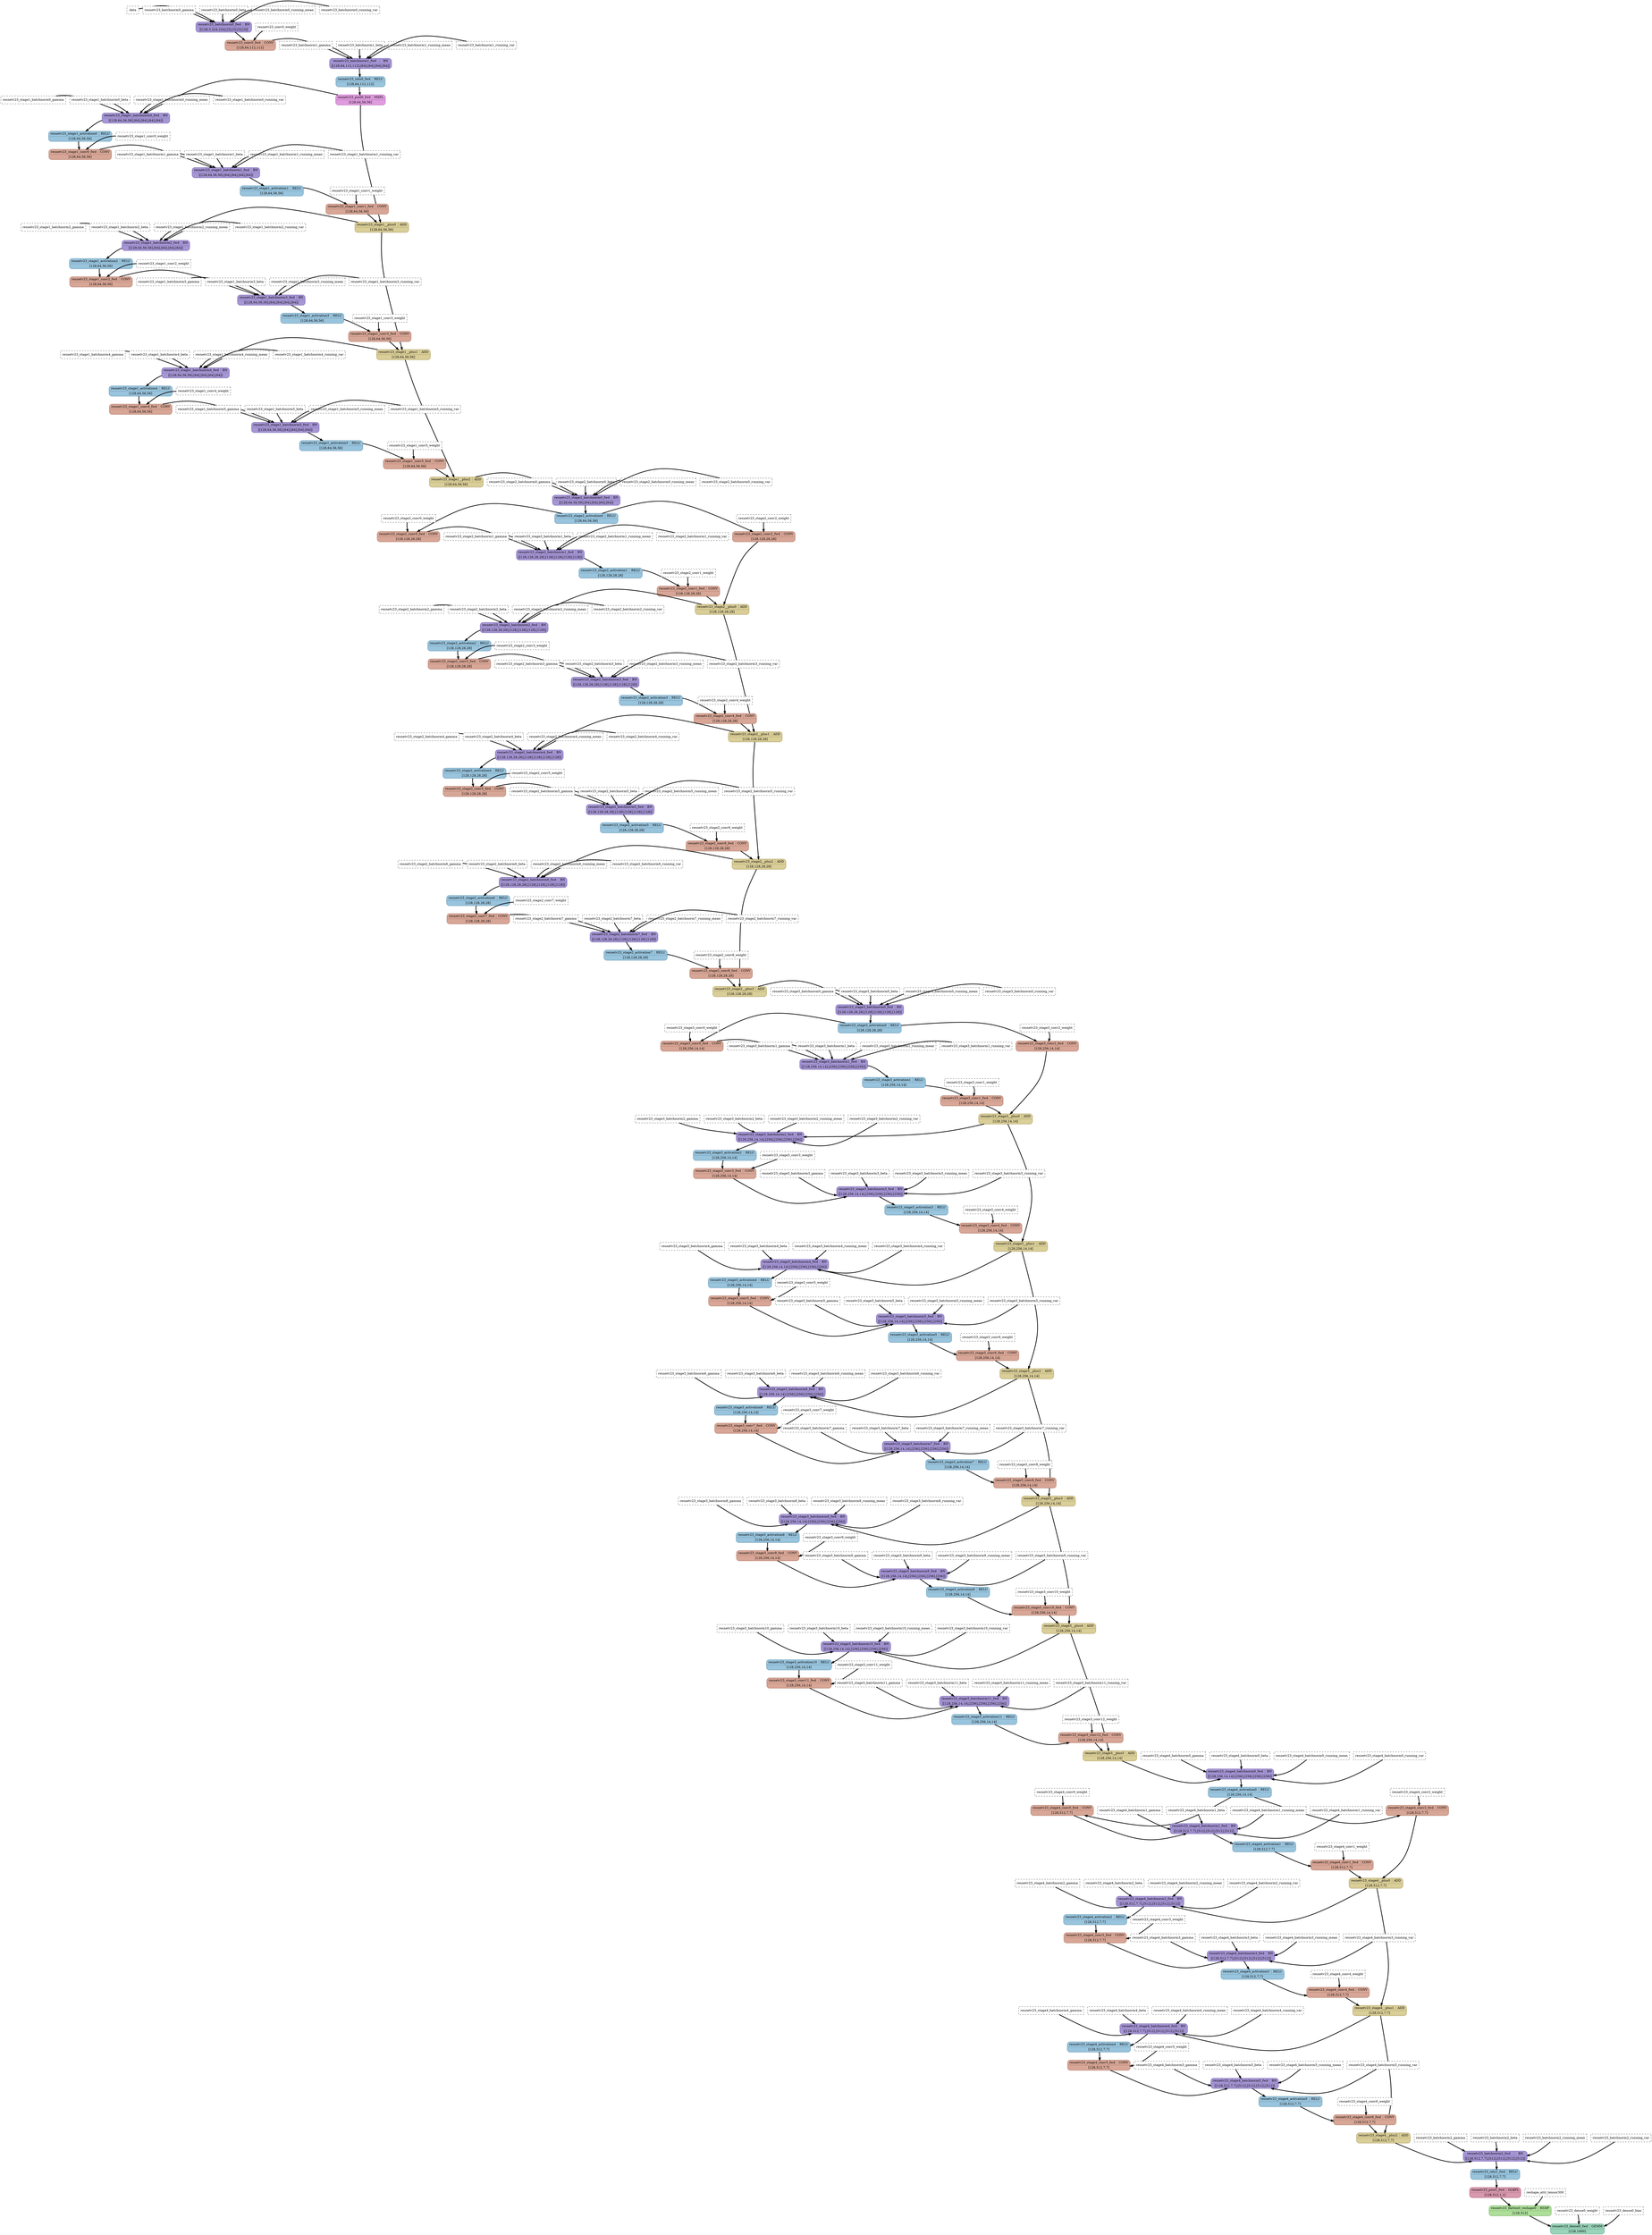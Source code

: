 strict digraph {
  graph [
    rankdir="TB"
    overlap=prism
    overlap_shrink=true
    splines=curved
  ];
  node [
    shape=Mrecord
  ];
  edge [
    penwidth=3
  ];

  // Node definitions.
  "data" [
    id=0
    name="data"
    type=constant_input
    label="data"
    inputs=""
    outputs=""
    shape=box
    style="filled,dashed"
    fillcolor="white"
  ];
  "resnetv23_batchnorm0_gamma" [
    id=1
    name="resnetv23_batchnorm0_gamma"
    type=constant_input
    label="resnetv23_batchnorm0_gamma"
    inputs=""
    outputs=""
    shape=box
    style="filled,dashed"
    fillcolor="white"
  ];
  "resnetv23_batchnorm0_beta" [
    id=2
    name="resnetv23_batchnorm0_beta"
    type=constant_input
    label="resnetv23_batchnorm0_beta"
    inputs=""
    outputs=""
    shape=box
    style="filled,dashed"
    fillcolor="white"
  ];
  "resnetv23_batchnorm0_running_mean" [
    id=3
    name="resnetv23_batchnorm0_running_mean"
    type=constant_input
    label="resnetv23_batchnorm0_running_mean"
    inputs=""
    outputs=""
    shape=box
    style="filled,dashed"
    fillcolor="white"
  ];
  "resnetv23_batchnorm0_running_var" [
    id=4
    name="resnetv23_batchnorm0_running_var"
    type=constant_input
    label="resnetv23_batchnorm0_running_var"
    inputs=""
    outputs=""
    shape=box
    style="filled,dashed"
    fillcolor="white"
  ];
  "resnetv23_batchnorm0_fwd" [
    id=5
    name="resnetv23_batchnorm0_fwd"
    type=BatchNormalization
    label="{ {resnetv23_batchnorm0_fwd  | BN} | [[128,3,224,224],[3],[3],[3],[3]] }"
    inputs="data;resnetv23_batchnorm0_gamma;resnetv23_batchnorm0_beta;resnetv23_batchnorm0_running_mean;resnetv23_batchnorm0_running_var"
    outputs="resnetv23_batchnorm0_fwd"
    penwidth=3
    style=filled
    color="#9485c3"
    fontcolor="#000000"
    fillcolor="#a696d5"
  ];
  "resnetv23_conv0_weight" [
    id=6
    name="resnetv23_conv0_weight"
    type=constant_input
    label="resnetv23_conv0_weight"
    inputs=""
    outputs=""
    shape=box
    style="filled,dashed"
    fillcolor="white"
  ];
  "resnetv23_conv0_fwd" [
    id=7
    name="resnetv23_conv0_fwd"
    type=Conv
    label="{ {resnetv23_conv0_fwd  | CONV} | [128,64,112,112] }"
    inputs="resnetv23_batchnorm0_fwd;resnetv23_conv0_weight"
    outputs="resnetv23_conv0_fwd"
    penwidth=3
    style=filled
    color="#c39383"
    fontcolor="#000000"
    fillcolor="#d8a696"
  ];
  "resnetv23_batchnorm1_gamma" [
    id=8
    name="resnetv23_batchnorm1_gamma"
    type=constant_input
    label="resnetv23_batchnorm1_gamma"
    inputs=""
    outputs=""
    shape=box
    style="filled,dashed"
    fillcolor="white"
  ];
  "resnetv23_batchnorm1_beta" [
    id=9
    name="resnetv23_batchnorm1_beta"
    type=constant_input
    label="resnetv23_batchnorm1_beta"
    inputs=""
    outputs=""
    shape=box
    style="filled,dashed"
    fillcolor="white"
  ];
  "resnetv23_batchnorm1_running_mean" [
    id=10
    name="resnetv23_batchnorm1_running_mean"
    type=constant_input
    label="resnetv23_batchnorm1_running_mean"
    inputs=""
    outputs=""
    shape=box
    style="filled,dashed"
    fillcolor="white"
  ];
  "resnetv23_batchnorm1_running_var" [
    id=11
    name="resnetv23_batchnorm1_running_var"
    type=constant_input
    label="resnetv23_batchnorm1_running_var"
    inputs=""
    outputs=""
    shape=box
    style="filled,dashed"
    fillcolor="white"
  ];
  "resnetv23_batchnorm1_fwd" [
    id=12
    name="resnetv23_batchnorm1_fwd"
    type=BatchNormalization
    label="{ {resnetv23_batchnorm1_fwd  | BN} | [[128,64,112,112],[64],[64],[64],[64]] }"
    inputs="resnetv23_conv0_fwd;resnetv23_batchnorm1_gamma;resnetv23_batchnorm1_beta;resnetv23_batchnorm1_running_mean;resnetv23_batchnorm1_running_var"
    outputs="resnetv23_batchnorm1_fwd"
    penwidth=3
    style=filled
    color="#9485c3"
    fontcolor="#000000"
    fillcolor="#a696d5"
  ];
  "resnetv23_relu0_fwd" [
    id=13
    name="resnetv23_relu0_fwd"
    type=Relu
    label="{ {resnetv23_relu0_fwd  | RELU} | [128,64,112,112] }"
    inputs="resnetv23_batchnorm1_fwd"
    outputs="resnetv23_relu0_fwd"
    penwidth=3
    style=filled
    color="#85afc7"
    fontcolor="#000000"
    fillcolor="#99c4dd"
  ];
  "resnetv23_pool0_fwd" [
    id=14
    name="resnetv23_pool0_fwd"
    type=MaxPool
    label="{ {resnetv23_pool0_fwd  | MXPL} | [128,64,56,56] }"
    inputs="resnetv23_relu0_fwd"
    outputs="resnetv23_pool0_fwd"
    penwidth=3
    style=filled
    color="#ca88ca"
    fontcolor="#000000"
    fillcolor="#df9cde"
  ];
  "resnetv23_stage1_batchnorm0_gamma" [
    id=15
    name="resnetv23_stage1_batchnorm0_gamma"
    type=constant_input
    label="resnetv23_stage1_batchnorm0_gamma"
    inputs=""
    outputs=""
    shape=box
    style="filled,dashed"
    fillcolor="white"
  ];
  "resnetv23_stage1_batchnorm0_beta" [
    id=16
    name="resnetv23_stage1_batchnorm0_beta"
    type=constant_input
    label="resnetv23_stage1_batchnorm0_beta"
    inputs=""
    outputs=""
    shape=box
    style="filled,dashed"
    fillcolor="white"
  ];
  "resnetv23_stage1_batchnorm0_running_mean" [
    id=17
    name="resnetv23_stage1_batchnorm0_running_mean"
    type=constant_input
    label="resnetv23_stage1_batchnorm0_running_mean"
    inputs=""
    outputs=""
    shape=box
    style="filled,dashed"
    fillcolor="white"
  ];
  "resnetv23_stage1_batchnorm0_running_var" [
    id=18
    name="resnetv23_stage1_batchnorm0_running_var"
    type=constant_input
    label="resnetv23_stage1_batchnorm0_running_var"
    inputs=""
    outputs=""
    shape=box
    style="filled,dashed"
    fillcolor="white"
  ];
  "resnetv23_stage1_batchnorm0_fwd" [
    id=19
    name="resnetv23_stage1_batchnorm0_fwd"
    type=BatchNormalization
    label="{ {resnetv23_stage1_batchnorm0_fwd  | BN} | [[128,64,56,56],[64],[64],[64],[64]] }"
    inputs="resnetv23_pool0_fwd;resnetv23_stage1_batchnorm0_gamma;resnetv23_stage1_batchnorm0_beta;resnetv23_stage1_batchnorm0_running_mean;resnetv23_stage1_batchnorm0_running_var"
    outputs="resnetv23_stage1_batchnorm0_fwd"
    penwidth=3
    style=filled
    color="#9485c3"
    fontcolor="#000000"
    fillcolor="#a696d5"
  ];
  "resnetv23_stage1_activation0" [
    id=20
    name="resnetv23_stage1_activation0"
    type=Relu
    label="{ {resnetv23_stage1_activation0  | RELU} | [128,64,56,56] }"
    inputs="resnetv23_stage1_batchnorm0_fwd"
    outputs="resnetv23_stage1_activation0"
    penwidth=3
    style=filled
    color="#85afc7"
    fontcolor="#000000"
    fillcolor="#99c4dd"
  ];
  "resnetv23_stage1_conv0_weight" [
    id=21
    name="resnetv23_stage1_conv0_weight"
    type=constant_input
    label="resnetv23_stage1_conv0_weight"
    inputs=""
    outputs=""
    shape=box
    style="filled,dashed"
    fillcolor="white"
  ];
  "resnetv23_stage1_conv0_fwd" [
    id=22
    name="resnetv23_stage1_conv0_fwd"
    type=Conv
    label="{ {resnetv23_stage1_conv0_fwd  | CONV} | [128,64,56,56] }"
    inputs="resnetv23_stage1_activation0;resnetv23_stage1_conv0_weight"
    outputs="resnetv23_stage1_conv0_fwd"
    penwidth=3
    style=filled
    color="#c39383"
    fontcolor="#000000"
    fillcolor="#d8a696"
  ];
  "resnetv23_stage1_batchnorm1_gamma" [
    id=23
    name="resnetv23_stage1_batchnorm1_gamma"
    type=constant_input
    label="resnetv23_stage1_batchnorm1_gamma"
    inputs=""
    outputs=""
    shape=box
    style="filled,dashed"
    fillcolor="white"
  ];
  "resnetv23_stage1_batchnorm1_beta" [
    id=24
    name="resnetv23_stage1_batchnorm1_beta"
    type=constant_input
    label="resnetv23_stage1_batchnorm1_beta"
    inputs=""
    outputs=""
    shape=box
    style="filled,dashed"
    fillcolor="white"
  ];
  "resnetv23_stage1_batchnorm1_running_mean" [
    id=25
    name="resnetv23_stage1_batchnorm1_running_mean"
    type=constant_input
    label="resnetv23_stage1_batchnorm1_running_mean"
    inputs=""
    outputs=""
    shape=box
    style="filled,dashed"
    fillcolor="white"
  ];
  "resnetv23_stage1_batchnorm1_running_var" [
    id=26
    name="resnetv23_stage1_batchnorm1_running_var"
    type=constant_input
    label="resnetv23_stage1_batchnorm1_running_var"
    inputs=""
    outputs=""
    shape=box
    style="filled,dashed"
    fillcolor="white"
  ];
  "resnetv23_stage1_batchnorm1_fwd" [
    id=27
    name="resnetv23_stage1_batchnorm1_fwd"
    type=BatchNormalization
    label="{ {resnetv23_stage1_batchnorm1_fwd  | BN} | [[128,64,56,56],[64],[64],[64],[64]] }"
    inputs="resnetv23_stage1_conv0_fwd;resnetv23_stage1_batchnorm1_gamma;resnetv23_stage1_batchnorm1_beta;resnetv23_stage1_batchnorm1_running_mean;resnetv23_stage1_batchnorm1_running_var"
    outputs="resnetv23_stage1_batchnorm1_fwd"
    penwidth=3
    style=filled
    color="#9485c3"
    fontcolor="#000000"
    fillcolor="#a696d5"
  ];
  "resnetv23_stage1_activation1" [
    id=28
    name="resnetv23_stage1_activation1"
    type=Relu
    label="{ {resnetv23_stage1_activation1  | RELU} | [128,64,56,56] }"
    inputs="resnetv23_stage1_batchnorm1_fwd"
    outputs="resnetv23_stage1_activation1"
    penwidth=3
    style=filled
    color="#85afc7"
    fontcolor="#000000"
    fillcolor="#99c4dd"
  ];
  "resnetv23_stage1_conv1_weight" [
    id=29
    name="resnetv23_stage1_conv1_weight"
    type=constant_input
    label="resnetv23_stage1_conv1_weight"
    inputs=""
    outputs=""
    shape=box
    style="filled,dashed"
    fillcolor="white"
  ];
  "resnetv23_stage1_conv1_fwd" [
    id=30
    name="resnetv23_stage1_conv1_fwd"
    type=Conv
    label="{ {resnetv23_stage1_conv1_fwd  | CONV} | [128,64,56,56] }"
    inputs="resnetv23_stage1_activation1;resnetv23_stage1_conv1_weight"
    outputs="resnetv23_stage1_conv1_fwd"
    penwidth=3
    style=filled
    color="#c39383"
    fontcolor="#000000"
    fillcolor="#d8a696"
  ];
  "resnetv23_stage1__plus0" [
    id=31
    name="resnetv23_stage1__plus0"
    type=Add
    label="{ {resnetv23_stage1__plus0  | ADD} | [128,64,56,56] }"
    inputs="resnetv23_stage1_conv1_fwd;resnetv23_pool0_fwd"
    outputs="resnetv23_stage1__plus0"
    penwidth=3
    style=filled
    color="#c3b783"
    fontcolor="#000000"
    fillcolor="#dace98"
  ];
  "resnetv23_stage1_batchnorm2_gamma" [
    id=32
    name="resnetv23_stage1_batchnorm2_gamma"
    type=constant_input
    label="resnetv23_stage1_batchnorm2_gamma"
    inputs=""
    outputs=""
    shape=box
    style="filled,dashed"
    fillcolor="white"
  ];
  "resnetv23_stage1_batchnorm2_beta" [
    id=33
    name="resnetv23_stage1_batchnorm2_beta"
    type=constant_input
    label="resnetv23_stage1_batchnorm2_beta"
    inputs=""
    outputs=""
    shape=box
    style="filled,dashed"
    fillcolor="white"
  ];
  "resnetv23_stage1_batchnorm2_running_mean" [
    id=34
    name="resnetv23_stage1_batchnorm2_running_mean"
    type=constant_input
    label="resnetv23_stage1_batchnorm2_running_mean"
    inputs=""
    outputs=""
    shape=box
    style="filled,dashed"
    fillcolor="white"
  ];
  "resnetv23_stage1_batchnorm2_running_var" [
    id=35
    name="resnetv23_stage1_batchnorm2_running_var"
    type=constant_input
    label="resnetv23_stage1_batchnorm2_running_var"
    inputs=""
    outputs=""
    shape=box
    style="filled,dashed"
    fillcolor="white"
  ];
  "resnetv23_stage1_batchnorm2_fwd" [
    id=36
    name="resnetv23_stage1_batchnorm2_fwd"
    type=BatchNormalization
    label="{ {resnetv23_stage1_batchnorm2_fwd  | BN} | [[128,64,56,56],[64],[64],[64],[64]] }"
    inputs="resnetv23_stage1__plus0;resnetv23_stage1_batchnorm2_gamma;resnetv23_stage1_batchnorm2_beta;resnetv23_stage1_batchnorm2_running_mean;resnetv23_stage1_batchnorm2_running_var"
    outputs="resnetv23_stage1_batchnorm2_fwd"
    penwidth=3
    style=filled
    color="#9485c3"
    fontcolor="#000000"
    fillcolor="#a696d5"
  ];
  "resnetv23_stage1_activation2" [
    id=37
    name="resnetv23_stage1_activation2"
    type=Relu
    label="{ {resnetv23_stage1_activation2  | RELU} | [128,64,56,56] }"
    inputs="resnetv23_stage1_batchnorm2_fwd"
    outputs="resnetv23_stage1_activation2"
    penwidth=3
    style=filled
    color="#85afc7"
    fontcolor="#000000"
    fillcolor="#99c4dd"
  ];
  "resnetv23_stage1_conv2_weight" [
    id=38
    name="resnetv23_stage1_conv2_weight"
    type=constant_input
    label="resnetv23_stage1_conv2_weight"
    inputs=""
    outputs=""
    shape=box
    style="filled,dashed"
    fillcolor="white"
  ];
  "resnetv23_stage1_conv2_fwd" [
    id=39
    name="resnetv23_stage1_conv2_fwd"
    type=Conv
    label="{ {resnetv23_stage1_conv2_fwd  | CONV} | [128,64,56,56] }"
    inputs="resnetv23_stage1_activation2;resnetv23_stage1_conv2_weight"
    outputs="resnetv23_stage1_conv2_fwd"
    penwidth=3
    style=filled
    color="#c39383"
    fontcolor="#000000"
    fillcolor="#d8a696"
  ];
  "resnetv23_stage1_batchnorm3_gamma" [
    id=40
    name="resnetv23_stage1_batchnorm3_gamma"
    type=constant_input
    label="resnetv23_stage1_batchnorm3_gamma"
    inputs=""
    outputs=""
    shape=box
    style="filled,dashed"
    fillcolor="white"
  ];
  "resnetv23_stage1_batchnorm3_beta" [
    id=41
    name="resnetv23_stage1_batchnorm3_beta"
    type=constant_input
    label="resnetv23_stage1_batchnorm3_beta"
    inputs=""
    outputs=""
    shape=box
    style="filled,dashed"
    fillcolor="white"
  ];
  "resnetv23_stage1_batchnorm3_running_mean" [
    id=42
    name="resnetv23_stage1_batchnorm3_running_mean"
    type=constant_input
    label="resnetv23_stage1_batchnorm3_running_mean"
    inputs=""
    outputs=""
    shape=box
    style="filled,dashed"
    fillcolor="white"
  ];
  "resnetv23_stage1_batchnorm3_running_var" [
    id=43
    name="resnetv23_stage1_batchnorm3_running_var"
    type=constant_input
    label="resnetv23_stage1_batchnorm3_running_var"
    inputs=""
    outputs=""
    shape=box
    style="filled,dashed"
    fillcolor="white"
  ];
  "resnetv23_stage1_batchnorm3_fwd" [
    id=44
    name="resnetv23_stage1_batchnorm3_fwd"
    type=BatchNormalization
    label="{ {resnetv23_stage1_batchnorm3_fwd  | BN} | [[128,64,56,56],[64],[64],[64],[64]] }"
    inputs="resnetv23_stage1_conv2_fwd;resnetv23_stage1_batchnorm3_gamma;resnetv23_stage1_batchnorm3_beta;resnetv23_stage1_batchnorm3_running_mean;resnetv23_stage1_batchnorm3_running_var"
    outputs="resnetv23_stage1_batchnorm3_fwd"
    penwidth=3
    style=filled
    color="#9485c3"
    fontcolor="#000000"
    fillcolor="#a696d5"
  ];
  "resnetv23_stage1_activation3" [
    id=45
    name="resnetv23_stage1_activation3"
    type=Relu
    label="{ {resnetv23_stage1_activation3  | RELU} | [128,64,56,56] }"
    inputs="resnetv23_stage1_batchnorm3_fwd"
    outputs="resnetv23_stage1_activation3"
    penwidth=3
    style=filled
    color="#85afc7"
    fontcolor="#000000"
    fillcolor="#99c4dd"
  ];
  "resnetv23_stage1_conv3_weight" [
    id=46
    name="resnetv23_stage1_conv3_weight"
    type=constant_input
    label="resnetv23_stage1_conv3_weight"
    inputs=""
    outputs=""
    shape=box
    style="filled,dashed"
    fillcolor="white"
  ];
  "resnetv23_stage1_conv3_fwd" [
    id=47
    name="resnetv23_stage1_conv3_fwd"
    type=Conv
    label="{ {resnetv23_stage1_conv3_fwd  | CONV} | [128,64,56,56] }"
    inputs="resnetv23_stage1_activation3;resnetv23_stage1_conv3_weight"
    outputs="resnetv23_stage1_conv3_fwd"
    penwidth=3
    style=filled
    color="#c39383"
    fontcolor="#000000"
    fillcolor="#d8a696"
  ];
  "resnetv23_stage1__plus1" [
    id=48
    name="resnetv23_stage1__plus1"
    type=Add
    label="{ {resnetv23_stage1__plus1  | ADD} | [128,64,56,56] }"
    inputs="resnetv23_stage1_conv3_fwd;resnetv23_stage1__plus0"
    outputs="resnetv23_stage1__plus1"
    penwidth=3
    style=filled
    color="#c3b783"
    fontcolor="#000000"
    fillcolor="#dace98"
  ];
  "resnetv23_stage1_batchnorm4_gamma" [
    id=49
    name="resnetv23_stage1_batchnorm4_gamma"
    type=constant_input
    label="resnetv23_stage1_batchnorm4_gamma"
    inputs=""
    outputs=""
    shape=box
    style="filled,dashed"
    fillcolor="white"
  ];
  "resnetv23_stage1_batchnorm4_beta" [
    id=50
    name="resnetv23_stage1_batchnorm4_beta"
    type=constant_input
    label="resnetv23_stage1_batchnorm4_beta"
    inputs=""
    outputs=""
    shape=box
    style="filled,dashed"
    fillcolor="white"
  ];
  "resnetv23_stage1_batchnorm4_running_mean" [
    id=51
    name="resnetv23_stage1_batchnorm4_running_mean"
    type=constant_input
    label="resnetv23_stage1_batchnorm4_running_mean"
    inputs=""
    outputs=""
    shape=box
    style="filled,dashed"
    fillcolor="white"
  ];
  "resnetv23_stage1_batchnorm4_running_var" [
    id=52
    name="resnetv23_stage1_batchnorm4_running_var"
    type=constant_input
    label="resnetv23_stage1_batchnorm4_running_var"
    inputs=""
    outputs=""
    shape=box
    style="filled,dashed"
    fillcolor="white"
  ];
  "resnetv23_stage1_batchnorm4_fwd" [
    id=53
    name="resnetv23_stage1_batchnorm4_fwd"
    type=BatchNormalization
    label="{ {resnetv23_stage1_batchnorm4_fwd  | BN} | [[128,64,56,56],[64],[64],[64],[64]] }"
    inputs="resnetv23_stage1__plus1;resnetv23_stage1_batchnorm4_gamma;resnetv23_stage1_batchnorm4_beta;resnetv23_stage1_batchnorm4_running_mean;resnetv23_stage1_batchnorm4_running_var"
    outputs="resnetv23_stage1_batchnorm4_fwd"
    penwidth=3
    style=filled
    color="#9485c3"
    fontcolor="#000000"
    fillcolor="#a696d5"
  ];
  "resnetv23_stage1_activation4" [
    id=54
    name="resnetv23_stage1_activation4"
    type=Relu
    label="{ {resnetv23_stage1_activation4  | RELU} | [128,64,56,56] }"
    inputs="resnetv23_stage1_batchnorm4_fwd"
    outputs="resnetv23_stage1_activation4"
    penwidth=3
    style=filled
    color="#85afc7"
    fontcolor="#000000"
    fillcolor="#99c4dd"
  ];
  "resnetv23_stage1_conv4_weight" [
    id=55
    name="resnetv23_stage1_conv4_weight"
    type=constant_input
    label="resnetv23_stage1_conv4_weight"
    inputs=""
    outputs=""
    shape=box
    style="filled,dashed"
    fillcolor="white"
  ];
  "resnetv23_stage1_conv4_fwd" [
    id=56
    name="resnetv23_stage1_conv4_fwd"
    type=Conv
    label="{ {resnetv23_stage1_conv4_fwd  | CONV} | [128,64,56,56] }"
    inputs="resnetv23_stage1_activation4;resnetv23_stage1_conv4_weight"
    outputs="resnetv23_stage1_conv4_fwd"
    penwidth=3
    style=filled
    color="#c39383"
    fontcolor="#000000"
    fillcolor="#d8a696"
  ];
  "resnetv23_stage1_batchnorm5_gamma" [
    id=57
    name="resnetv23_stage1_batchnorm5_gamma"
    type=constant_input
    label="resnetv23_stage1_batchnorm5_gamma"
    inputs=""
    outputs=""
    shape=box
    style="filled,dashed"
    fillcolor="white"
  ];
  "resnetv23_stage1_batchnorm5_beta" [
    id=58
    name="resnetv23_stage1_batchnorm5_beta"
    type=constant_input
    label="resnetv23_stage1_batchnorm5_beta"
    inputs=""
    outputs=""
    shape=box
    style="filled,dashed"
    fillcolor="white"
  ];
  "resnetv23_stage1_batchnorm5_running_mean" [
    id=59
    name="resnetv23_stage1_batchnorm5_running_mean"
    type=constant_input
    label="resnetv23_stage1_batchnorm5_running_mean"
    inputs=""
    outputs=""
    shape=box
    style="filled,dashed"
    fillcolor="white"
  ];
  "resnetv23_stage1_batchnorm5_running_var" [
    id=60
    name="resnetv23_stage1_batchnorm5_running_var"
    type=constant_input
    label="resnetv23_stage1_batchnorm5_running_var"
    inputs=""
    outputs=""
    shape=box
    style="filled,dashed"
    fillcolor="white"
  ];
  "resnetv23_stage1_batchnorm5_fwd" [
    id=61
    name="resnetv23_stage1_batchnorm5_fwd"
    type=BatchNormalization
    label="{ {resnetv23_stage1_batchnorm5_fwd  | BN} | [[128,64,56,56],[64],[64],[64],[64]] }"
    inputs="resnetv23_stage1_conv4_fwd;resnetv23_stage1_batchnorm5_gamma;resnetv23_stage1_batchnorm5_beta;resnetv23_stage1_batchnorm5_running_mean;resnetv23_stage1_batchnorm5_running_var"
    outputs="resnetv23_stage1_batchnorm5_fwd"
    penwidth=3
    style=filled
    color="#9485c3"
    fontcolor="#000000"
    fillcolor="#a696d5"
  ];
  "resnetv23_stage1_activation5" [
    id=62
    name="resnetv23_stage1_activation5"
    type=Relu
    label="{ {resnetv23_stage1_activation5  | RELU} | [128,64,56,56] }"
    inputs="resnetv23_stage1_batchnorm5_fwd"
    outputs="resnetv23_stage1_activation5"
    penwidth=3
    style=filled
    color="#85afc7"
    fontcolor="#000000"
    fillcolor="#99c4dd"
  ];
  "resnetv23_stage1_conv5_weight" [
    id=63
    name="resnetv23_stage1_conv5_weight"
    type=constant_input
    label="resnetv23_stage1_conv5_weight"
    inputs=""
    outputs=""
    shape=box
    style="filled,dashed"
    fillcolor="white"
  ];
  "resnetv23_stage1_conv5_fwd" [
    id=64
    name="resnetv23_stage1_conv5_fwd"
    type=Conv
    label="{ {resnetv23_stage1_conv5_fwd  | CONV} | [128,64,56,56] }"
    inputs="resnetv23_stage1_activation5;resnetv23_stage1_conv5_weight"
    outputs="resnetv23_stage1_conv5_fwd"
    penwidth=3
    style=filled
    color="#c39383"
    fontcolor="#000000"
    fillcolor="#d8a696"
  ];
  "resnetv23_stage1__plus2" [
    id=65
    name="resnetv23_stage1__plus2"
    type=Add
    label="{ {resnetv23_stage1__plus2  | ADD} | [128,64,56,56] }"
    inputs="resnetv23_stage1_conv5_fwd;resnetv23_stage1__plus1"
    outputs="resnetv23_stage1__plus2"
    penwidth=3
    style=filled
    color="#c3b783"
    fontcolor="#000000"
    fillcolor="#dace98"
  ];
  "resnetv23_stage2_batchnorm0_gamma" [
    id=66
    name="resnetv23_stage2_batchnorm0_gamma"
    type=constant_input
    label="resnetv23_stage2_batchnorm0_gamma"
    inputs=""
    outputs=""
    shape=box
    style="filled,dashed"
    fillcolor="white"
  ];
  "resnetv23_stage2_batchnorm0_beta" [
    id=67
    name="resnetv23_stage2_batchnorm0_beta"
    type=constant_input
    label="resnetv23_stage2_batchnorm0_beta"
    inputs=""
    outputs=""
    shape=box
    style="filled,dashed"
    fillcolor="white"
  ];
  "resnetv23_stage2_batchnorm0_running_mean" [
    id=68
    name="resnetv23_stage2_batchnorm0_running_mean"
    type=constant_input
    label="resnetv23_stage2_batchnorm0_running_mean"
    inputs=""
    outputs=""
    shape=box
    style="filled,dashed"
    fillcolor="white"
  ];
  "resnetv23_stage2_batchnorm0_running_var" [
    id=69
    name="resnetv23_stage2_batchnorm0_running_var"
    type=constant_input
    label="resnetv23_stage2_batchnorm0_running_var"
    inputs=""
    outputs=""
    shape=box
    style="filled,dashed"
    fillcolor="white"
  ];
  "resnetv23_stage2_batchnorm0_fwd" [
    id=70
    name="resnetv23_stage2_batchnorm0_fwd"
    type=BatchNormalization
    label="{ {resnetv23_stage2_batchnorm0_fwd  | BN} | [[128,64,56,56],[64],[64],[64],[64]] }"
    inputs="resnetv23_stage1__plus2;resnetv23_stage2_batchnorm0_gamma;resnetv23_stage2_batchnorm0_beta;resnetv23_stage2_batchnorm0_running_mean;resnetv23_stage2_batchnorm0_running_var"
    outputs="resnetv23_stage2_batchnorm0_fwd"
    penwidth=3
    style=filled
    color="#9485c3"
    fontcolor="#000000"
    fillcolor="#a696d5"
  ];
  "resnetv23_stage2_activation0" [
    id=71
    name="resnetv23_stage2_activation0"
    type=Relu
    label="{ {resnetv23_stage2_activation0  | RELU} | [128,64,56,56] }"
    inputs="resnetv23_stage2_batchnorm0_fwd"
    outputs="resnetv23_stage2_activation0"
    penwidth=3
    style=filled
    color="#85afc7"
    fontcolor="#000000"
    fillcolor="#99c4dd"
  ];
  "resnetv23_stage2_conv0_weight" [
    id=72
    name="resnetv23_stage2_conv0_weight"
    type=constant_input
    label="resnetv23_stage2_conv0_weight"
    inputs=""
    outputs=""
    shape=box
    style="filled,dashed"
    fillcolor="white"
  ];
  "resnetv23_stage2_conv0_fwd" [
    id=73
    name="resnetv23_stage2_conv0_fwd"
    type=Conv
    label="{ {resnetv23_stage2_conv0_fwd  | CONV} | [128,128,28,28] }"
    inputs="resnetv23_stage2_activation0;resnetv23_stage2_conv0_weight"
    outputs="resnetv23_stage2_conv0_fwd"
    penwidth=3
    style=filled
    color="#c39383"
    fontcolor="#000000"
    fillcolor="#d8a696"
  ];
  "resnetv23_stage2_batchnorm1_gamma" [
    id=74
    name="resnetv23_stage2_batchnorm1_gamma"
    type=constant_input
    label="resnetv23_stage2_batchnorm1_gamma"
    inputs=""
    outputs=""
    shape=box
    style="filled,dashed"
    fillcolor="white"
  ];
  "resnetv23_stage2_batchnorm1_beta" [
    id=75
    name="resnetv23_stage2_batchnorm1_beta"
    type=constant_input
    label="resnetv23_stage2_batchnorm1_beta"
    inputs=""
    outputs=""
    shape=box
    style="filled,dashed"
    fillcolor="white"
  ];
  "resnetv23_stage2_batchnorm1_running_mean" [
    id=76
    name="resnetv23_stage2_batchnorm1_running_mean"
    type=constant_input
    label="resnetv23_stage2_batchnorm1_running_mean"
    inputs=""
    outputs=""
    shape=box
    style="filled,dashed"
    fillcolor="white"
  ];
  "resnetv23_stage2_batchnorm1_running_var" [
    id=77
    name="resnetv23_stage2_batchnorm1_running_var"
    type=constant_input
    label="resnetv23_stage2_batchnorm1_running_var"
    inputs=""
    outputs=""
    shape=box
    style="filled,dashed"
    fillcolor="white"
  ];
  "resnetv23_stage2_batchnorm1_fwd" [
    id=78
    name="resnetv23_stage2_batchnorm1_fwd"
    type=BatchNormalization
    label="{ {resnetv23_stage2_batchnorm1_fwd  | BN} | [[128,128,28,28],[128],[128],[128],[128]] }"
    inputs="resnetv23_stage2_conv0_fwd;resnetv23_stage2_batchnorm1_gamma;resnetv23_stage2_batchnorm1_beta;resnetv23_stage2_batchnorm1_running_mean;resnetv23_stage2_batchnorm1_running_var"
    outputs="resnetv23_stage2_batchnorm1_fwd"
    penwidth=3
    style=filled
    color="#9485c3"
    fontcolor="#000000"
    fillcolor="#a696d5"
  ];
  "resnetv23_stage2_activation1" [
    id=79
    name="resnetv23_stage2_activation1"
    type=Relu
    label="{ {resnetv23_stage2_activation1  | RELU} | [128,128,28,28] }"
    inputs="resnetv23_stage2_batchnorm1_fwd"
    outputs="resnetv23_stage2_activation1"
    penwidth=3
    style=filled
    color="#85afc7"
    fontcolor="#000000"
    fillcolor="#99c4dd"
  ];
  "resnetv23_stage2_conv1_weight" [
    id=80
    name="resnetv23_stage2_conv1_weight"
    type=constant_input
    label="resnetv23_stage2_conv1_weight"
    inputs=""
    outputs=""
    shape=box
    style="filled,dashed"
    fillcolor="white"
  ];
  "resnetv23_stage2_conv1_fwd" [
    id=81
    name="resnetv23_stage2_conv1_fwd"
    type=Conv
    label="{ {resnetv23_stage2_conv1_fwd  | CONV} | [128,128,28,28] }"
    inputs="resnetv23_stage2_activation1;resnetv23_stage2_conv1_weight"
    outputs="resnetv23_stage2_conv1_fwd"
    penwidth=3
    style=filled
    color="#c39383"
    fontcolor="#000000"
    fillcolor="#d8a696"
  ];
  "resnetv23_stage2_conv2_weight" [
    id=82
    name="resnetv23_stage2_conv2_weight"
    type=constant_input
    label="resnetv23_stage2_conv2_weight"
    inputs=""
    outputs=""
    shape=box
    style="filled,dashed"
    fillcolor="white"
  ];
  "resnetv23_stage2_conv2_fwd" [
    id=83
    name="resnetv23_stage2_conv2_fwd"
    type=Conv
    label="{ {resnetv23_stage2_conv2_fwd  | CONV} | [128,128,28,28] }"
    inputs="resnetv23_stage2_activation0;resnetv23_stage2_conv2_weight"
    outputs="resnetv23_stage2_conv2_fwd"
    penwidth=3
    style=filled
    color="#c39383"
    fontcolor="#000000"
    fillcolor="#d8a696"
  ];
  "resnetv23_stage2__plus0" [
    id=84
    name="resnetv23_stage2__plus0"
    type=Add
    label="{ {resnetv23_stage2__plus0  | ADD} | [128,128,28,28] }"
    inputs="resnetv23_stage2_conv1_fwd;resnetv23_stage2_conv2_fwd"
    outputs="resnetv23_stage2__plus0"
    penwidth=3
    style=filled
    color="#c3b783"
    fontcolor="#000000"
    fillcolor="#dace98"
  ];
  "resnetv23_stage2_batchnorm2_gamma" [
    id=85
    name="resnetv23_stage2_batchnorm2_gamma"
    type=constant_input
    label="resnetv23_stage2_batchnorm2_gamma"
    inputs=""
    outputs=""
    shape=box
    style="filled,dashed"
    fillcolor="white"
  ];
  "resnetv23_stage2_batchnorm2_beta" [
    id=86
    name="resnetv23_stage2_batchnorm2_beta"
    type=constant_input
    label="resnetv23_stage2_batchnorm2_beta"
    inputs=""
    outputs=""
    shape=box
    style="filled,dashed"
    fillcolor="white"
  ];
  "resnetv23_stage2_batchnorm2_running_mean" [
    id=87
    name="resnetv23_stage2_batchnorm2_running_mean"
    type=constant_input
    label="resnetv23_stage2_batchnorm2_running_mean"
    inputs=""
    outputs=""
    shape=box
    style="filled,dashed"
    fillcolor="white"
  ];
  "resnetv23_stage2_batchnorm2_running_var" [
    id=88
    name="resnetv23_stage2_batchnorm2_running_var"
    type=constant_input
    label="resnetv23_stage2_batchnorm2_running_var"
    inputs=""
    outputs=""
    shape=box
    style="filled,dashed"
    fillcolor="white"
  ];
  "resnetv23_stage2_batchnorm2_fwd" [
    id=89
    name="resnetv23_stage2_batchnorm2_fwd"
    type=BatchNormalization
    label="{ {resnetv23_stage2_batchnorm2_fwd  | BN} | [[128,128,28,28],[128],[128],[128],[128]] }"
    inputs="resnetv23_stage2__plus0;resnetv23_stage2_batchnorm2_gamma;resnetv23_stage2_batchnorm2_beta;resnetv23_stage2_batchnorm2_running_mean;resnetv23_stage2_batchnorm2_running_var"
    outputs="resnetv23_stage2_batchnorm2_fwd"
    penwidth=3
    style=filled
    color="#9485c3"
    fontcolor="#000000"
    fillcolor="#a696d5"
  ];
  "resnetv23_stage2_activation2" [
    id=90
    name="resnetv23_stage2_activation2"
    type=Relu
    label="{ {resnetv23_stage2_activation2  | RELU} | [128,128,28,28] }"
    inputs="resnetv23_stage2_batchnorm2_fwd"
    outputs="resnetv23_stage2_activation2"
    penwidth=3
    style=filled
    color="#85afc7"
    fontcolor="#000000"
    fillcolor="#99c4dd"
  ];
  "resnetv23_stage2_conv3_weight" [
    id=91
    name="resnetv23_stage2_conv3_weight"
    type=constant_input
    label="resnetv23_stage2_conv3_weight"
    inputs=""
    outputs=""
    shape=box
    style="filled,dashed"
    fillcolor="white"
  ];
  "resnetv23_stage2_conv3_fwd" [
    id=92
    name="resnetv23_stage2_conv3_fwd"
    type=Conv
    label="{ {resnetv23_stage2_conv3_fwd  | CONV} | [128,128,28,28] }"
    inputs="resnetv23_stage2_activation2;resnetv23_stage2_conv3_weight"
    outputs="resnetv23_stage2_conv3_fwd"
    penwidth=3
    style=filled
    color="#c39383"
    fontcolor="#000000"
    fillcolor="#d8a696"
  ];
  "resnetv23_stage2_batchnorm3_gamma" [
    id=93
    name="resnetv23_stage2_batchnorm3_gamma"
    type=constant_input
    label="resnetv23_stage2_batchnorm3_gamma"
    inputs=""
    outputs=""
    shape=box
    style="filled,dashed"
    fillcolor="white"
  ];
  "resnetv23_stage2_batchnorm3_beta" [
    id=94
    name="resnetv23_stage2_batchnorm3_beta"
    type=constant_input
    label="resnetv23_stage2_batchnorm3_beta"
    inputs=""
    outputs=""
    shape=box
    style="filled,dashed"
    fillcolor="white"
  ];
  "resnetv23_stage2_batchnorm3_running_mean" [
    id=95
    name="resnetv23_stage2_batchnorm3_running_mean"
    type=constant_input
    label="resnetv23_stage2_batchnorm3_running_mean"
    inputs=""
    outputs=""
    shape=box
    style="filled,dashed"
    fillcolor="white"
  ];
  "resnetv23_stage2_batchnorm3_running_var" [
    id=96
    name="resnetv23_stage2_batchnorm3_running_var"
    type=constant_input
    label="resnetv23_stage2_batchnorm3_running_var"
    inputs=""
    outputs=""
    shape=box
    style="filled,dashed"
    fillcolor="white"
  ];
  "resnetv23_stage2_batchnorm3_fwd" [
    id=97
    name="resnetv23_stage2_batchnorm3_fwd"
    type=BatchNormalization
    label="{ {resnetv23_stage2_batchnorm3_fwd  | BN} | [[128,128,28,28],[128],[128],[128],[128]] }"
    inputs="resnetv23_stage2_conv3_fwd;resnetv23_stage2_batchnorm3_gamma;resnetv23_stage2_batchnorm3_beta;resnetv23_stage2_batchnorm3_running_mean;resnetv23_stage2_batchnorm3_running_var"
    outputs="resnetv23_stage2_batchnorm3_fwd"
    penwidth=3
    style=filled
    color="#9485c3"
    fontcolor="#000000"
    fillcolor="#a696d5"
  ];
  "resnetv23_stage2_activation3" [
    id=98
    name="resnetv23_stage2_activation3"
    type=Relu
    label="{ {resnetv23_stage2_activation3  | RELU} | [128,128,28,28] }"
    inputs="resnetv23_stage2_batchnorm3_fwd"
    outputs="resnetv23_stage2_activation3"
    penwidth=3
    style=filled
    color="#85afc7"
    fontcolor="#000000"
    fillcolor="#99c4dd"
  ];
  "resnetv23_stage2_conv4_weight" [
    id=99
    name="resnetv23_stage2_conv4_weight"
    type=constant_input
    label="resnetv23_stage2_conv4_weight"
    inputs=""
    outputs=""
    shape=box
    style="filled,dashed"
    fillcolor="white"
  ];
  "resnetv23_stage2_conv4_fwd" [
    id=100
    name="resnetv23_stage2_conv4_fwd"
    type=Conv
    label="{ {resnetv23_stage2_conv4_fwd  | CONV} | [128,128,28,28] }"
    inputs="resnetv23_stage2_activation3;resnetv23_stage2_conv4_weight"
    outputs="resnetv23_stage2_conv4_fwd"
    penwidth=3
    style=filled
    color="#c39383"
    fontcolor="#000000"
    fillcolor="#d8a696"
  ];
  "resnetv23_stage2__plus1" [
    id=101
    name="resnetv23_stage2__plus1"
    type=Add
    label="{ {resnetv23_stage2__plus1  | ADD} | [128,128,28,28] }"
    inputs="resnetv23_stage2_conv4_fwd;resnetv23_stage2__plus0"
    outputs="resnetv23_stage2__plus1"
    penwidth=3
    style=filled
    color="#c3b783"
    fontcolor="#000000"
    fillcolor="#dace98"
  ];
  "resnetv23_stage2_batchnorm4_gamma" [
    id=102
    name="resnetv23_stage2_batchnorm4_gamma"
    type=constant_input
    label="resnetv23_stage2_batchnorm4_gamma"
    inputs=""
    outputs=""
    shape=box
    style="filled,dashed"
    fillcolor="white"
  ];
  "resnetv23_stage2_batchnorm4_beta" [
    id=103
    name="resnetv23_stage2_batchnorm4_beta"
    type=constant_input
    label="resnetv23_stage2_batchnorm4_beta"
    inputs=""
    outputs=""
    shape=box
    style="filled,dashed"
    fillcolor="white"
  ];
  "resnetv23_stage2_batchnorm4_running_mean" [
    id=104
    name="resnetv23_stage2_batchnorm4_running_mean"
    type=constant_input
    label="resnetv23_stage2_batchnorm4_running_mean"
    inputs=""
    outputs=""
    shape=box
    style="filled,dashed"
    fillcolor="white"
  ];
  "resnetv23_stage2_batchnorm4_running_var" [
    id=105
    name="resnetv23_stage2_batchnorm4_running_var"
    type=constant_input
    label="resnetv23_stage2_batchnorm4_running_var"
    inputs=""
    outputs=""
    shape=box
    style="filled,dashed"
    fillcolor="white"
  ];
  "resnetv23_stage2_batchnorm4_fwd" [
    id=106
    name="resnetv23_stage2_batchnorm4_fwd"
    type=BatchNormalization
    label="{ {resnetv23_stage2_batchnorm4_fwd  | BN} | [[128,128,28,28],[128],[128],[128],[128]] }"
    inputs="resnetv23_stage2__plus1;resnetv23_stage2_batchnorm4_gamma;resnetv23_stage2_batchnorm4_beta;resnetv23_stage2_batchnorm4_running_mean;resnetv23_stage2_batchnorm4_running_var"
    outputs="resnetv23_stage2_batchnorm4_fwd"
    penwidth=3
    style=filled
    color="#9485c3"
    fontcolor="#000000"
    fillcolor="#a696d5"
  ];
  "resnetv23_stage2_activation4" [
    id=107
    name="resnetv23_stage2_activation4"
    type=Relu
    label="{ {resnetv23_stage2_activation4  | RELU} | [128,128,28,28] }"
    inputs="resnetv23_stage2_batchnorm4_fwd"
    outputs="resnetv23_stage2_activation4"
    penwidth=3
    style=filled
    color="#85afc7"
    fontcolor="#000000"
    fillcolor="#99c4dd"
  ];
  "resnetv23_stage2_conv5_weight" [
    id=108
    name="resnetv23_stage2_conv5_weight"
    type=constant_input
    label="resnetv23_stage2_conv5_weight"
    inputs=""
    outputs=""
    shape=box
    style="filled,dashed"
    fillcolor="white"
  ];
  "resnetv23_stage2_conv5_fwd" [
    id=109
    name="resnetv23_stage2_conv5_fwd"
    type=Conv
    label="{ {resnetv23_stage2_conv5_fwd  | CONV} | [128,128,28,28] }"
    inputs="resnetv23_stage2_activation4;resnetv23_stage2_conv5_weight"
    outputs="resnetv23_stage2_conv5_fwd"
    penwidth=3
    style=filled
    color="#c39383"
    fontcolor="#000000"
    fillcolor="#d8a696"
  ];
  "resnetv23_stage2_batchnorm5_gamma" [
    id=110
    name="resnetv23_stage2_batchnorm5_gamma"
    type=constant_input
    label="resnetv23_stage2_batchnorm5_gamma"
    inputs=""
    outputs=""
    shape=box
    style="filled,dashed"
    fillcolor="white"
  ];
  "resnetv23_stage2_batchnorm5_beta" [
    id=111
    name="resnetv23_stage2_batchnorm5_beta"
    type=constant_input
    label="resnetv23_stage2_batchnorm5_beta"
    inputs=""
    outputs=""
    shape=box
    style="filled,dashed"
    fillcolor="white"
  ];
  "resnetv23_stage2_batchnorm5_running_mean" [
    id=112
    name="resnetv23_stage2_batchnorm5_running_mean"
    type=constant_input
    label="resnetv23_stage2_batchnorm5_running_mean"
    inputs=""
    outputs=""
    shape=box
    style="filled,dashed"
    fillcolor="white"
  ];
  "resnetv23_stage2_batchnorm5_running_var" [
    id=113
    name="resnetv23_stage2_batchnorm5_running_var"
    type=constant_input
    label="resnetv23_stage2_batchnorm5_running_var"
    inputs=""
    outputs=""
    shape=box
    style="filled,dashed"
    fillcolor="white"
  ];
  "resnetv23_stage2_batchnorm5_fwd" [
    id=114
    name="resnetv23_stage2_batchnorm5_fwd"
    type=BatchNormalization
    label="{ {resnetv23_stage2_batchnorm5_fwd  | BN} | [[128,128,28,28],[128],[128],[128],[128]] }"
    inputs="resnetv23_stage2_conv5_fwd;resnetv23_stage2_batchnorm5_gamma;resnetv23_stage2_batchnorm5_beta;resnetv23_stage2_batchnorm5_running_mean;resnetv23_stage2_batchnorm5_running_var"
    outputs="resnetv23_stage2_batchnorm5_fwd"
    penwidth=3
    style=filled
    color="#9485c3"
    fontcolor="#000000"
    fillcolor="#a696d5"
  ];
  "resnetv23_stage2_activation5" [
    id=115
    name="resnetv23_stage2_activation5"
    type=Relu
    label="{ {resnetv23_stage2_activation5  | RELU} | [128,128,28,28] }"
    inputs="resnetv23_stage2_batchnorm5_fwd"
    outputs="resnetv23_stage2_activation5"
    penwidth=3
    style=filled
    color="#85afc7"
    fontcolor="#000000"
    fillcolor="#99c4dd"
  ];
  "resnetv23_stage2_conv6_weight" [
    id=116
    name="resnetv23_stage2_conv6_weight"
    type=constant_input
    label="resnetv23_stage2_conv6_weight"
    inputs=""
    outputs=""
    shape=box
    style="filled,dashed"
    fillcolor="white"
  ];
  "resnetv23_stage2_conv6_fwd" [
    id=117
    name="resnetv23_stage2_conv6_fwd"
    type=Conv
    label="{ {resnetv23_stage2_conv6_fwd  | CONV} | [128,128,28,28] }"
    inputs="resnetv23_stage2_activation5;resnetv23_stage2_conv6_weight"
    outputs="resnetv23_stage2_conv6_fwd"
    penwidth=3
    style=filled
    color="#c39383"
    fontcolor="#000000"
    fillcolor="#d8a696"
  ];
  "resnetv23_stage2__plus2" [
    id=118
    name="resnetv23_stage2__plus2"
    type=Add
    label="{ {resnetv23_stage2__plus2  | ADD} | [128,128,28,28] }"
    inputs="resnetv23_stage2_conv6_fwd;resnetv23_stage2__plus1"
    outputs="resnetv23_stage2__plus2"
    penwidth=3
    style=filled
    color="#c3b783"
    fontcolor="#000000"
    fillcolor="#dace98"
  ];
  "resnetv23_stage2_batchnorm6_gamma" [
    id=119
    name="resnetv23_stage2_batchnorm6_gamma"
    type=constant_input
    label="resnetv23_stage2_batchnorm6_gamma"
    inputs=""
    outputs=""
    shape=box
    style="filled,dashed"
    fillcolor="white"
  ];
  "resnetv23_stage2_batchnorm6_beta" [
    id=120
    name="resnetv23_stage2_batchnorm6_beta"
    type=constant_input
    label="resnetv23_stage2_batchnorm6_beta"
    inputs=""
    outputs=""
    shape=box
    style="filled,dashed"
    fillcolor="white"
  ];
  "resnetv23_stage2_batchnorm6_running_mean" [
    id=121
    name="resnetv23_stage2_batchnorm6_running_mean"
    type=constant_input
    label="resnetv23_stage2_batchnorm6_running_mean"
    inputs=""
    outputs=""
    shape=box
    style="filled,dashed"
    fillcolor="white"
  ];
  "resnetv23_stage2_batchnorm6_running_var" [
    id=122
    name="resnetv23_stage2_batchnorm6_running_var"
    type=constant_input
    label="resnetv23_stage2_batchnorm6_running_var"
    inputs=""
    outputs=""
    shape=box
    style="filled,dashed"
    fillcolor="white"
  ];
  "resnetv23_stage2_batchnorm6_fwd" [
    id=123
    name="resnetv23_stage2_batchnorm6_fwd"
    type=BatchNormalization
    label="{ {resnetv23_stage2_batchnorm6_fwd  | BN} | [[128,128,28,28],[128],[128],[128],[128]] }"
    inputs="resnetv23_stage2__plus2;resnetv23_stage2_batchnorm6_gamma;resnetv23_stage2_batchnorm6_beta;resnetv23_stage2_batchnorm6_running_mean;resnetv23_stage2_batchnorm6_running_var"
    outputs="resnetv23_stage2_batchnorm6_fwd"
    penwidth=3
    style=filled
    color="#9485c3"
    fontcolor="#000000"
    fillcolor="#a696d5"
  ];
  "resnetv23_stage2_activation6" [
    id=124
    name="resnetv23_stage2_activation6"
    type=Relu
    label="{ {resnetv23_stage2_activation6  | RELU} | [128,128,28,28] }"
    inputs="resnetv23_stage2_batchnorm6_fwd"
    outputs="resnetv23_stage2_activation6"
    penwidth=3
    style=filled
    color="#85afc7"
    fontcolor="#000000"
    fillcolor="#99c4dd"
  ];
  "resnetv23_stage2_conv7_weight" [
    id=125
    name="resnetv23_stage2_conv7_weight"
    type=constant_input
    label="resnetv23_stage2_conv7_weight"
    inputs=""
    outputs=""
    shape=box
    style="filled,dashed"
    fillcolor="white"
  ];
  "resnetv23_stage2_conv7_fwd" [
    id=126
    name="resnetv23_stage2_conv7_fwd"
    type=Conv
    label="{ {resnetv23_stage2_conv7_fwd  | CONV} | [128,128,28,28] }"
    inputs="resnetv23_stage2_activation6;resnetv23_stage2_conv7_weight"
    outputs="resnetv23_stage2_conv7_fwd"
    penwidth=3
    style=filled
    color="#c39383"
    fontcolor="#000000"
    fillcolor="#d8a696"
  ];
  "resnetv23_stage2_batchnorm7_gamma" [
    id=127
    name="resnetv23_stage2_batchnorm7_gamma"
    type=constant_input
    label="resnetv23_stage2_batchnorm7_gamma"
    inputs=""
    outputs=""
    shape=box
    style="filled,dashed"
    fillcolor="white"
  ];
  "resnetv23_stage2_batchnorm7_beta" [
    id=128
    name="resnetv23_stage2_batchnorm7_beta"
    type=constant_input
    label="resnetv23_stage2_batchnorm7_beta"
    inputs=""
    outputs=""
    shape=box
    style="filled,dashed"
    fillcolor="white"
  ];
  "resnetv23_stage2_batchnorm7_running_mean" [
    id=129
    name="resnetv23_stage2_batchnorm7_running_mean"
    type=constant_input
    label="resnetv23_stage2_batchnorm7_running_mean"
    inputs=""
    outputs=""
    shape=box
    style="filled,dashed"
    fillcolor="white"
  ];
  "resnetv23_stage2_batchnorm7_running_var" [
    id=130
    name="resnetv23_stage2_batchnorm7_running_var"
    type=constant_input
    label="resnetv23_stage2_batchnorm7_running_var"
    inputs=""
    outputs=""
    shape=box
    style="filled,dashed"
    fillcolor="white"
  ];
  "resnetv23_stage2_batchnorm7_fwd" [
    id=131
    name="resnetv23_stage2_batchnorm7_fwd"
    type=BatchNormalization
    label="{ {resnetv23_stage2_batchnorm7_fwd  | BN} | [[128,128,28,28],[128],[128],[128],[128]] }"
    inputs="resnetv23_stage2_conv7_fwd;resnetv23_stage2_batchnorm7_gamma;resnetv23_stage2_batchnorm7_beta;resnetv23_stage2_batchnorm7_running_mean;resnetv23_stage2_batchnorm7_running_var"
    outputs="resnetv23_stage2_batchnorm7_fwd"
    penwidth=3
    style=filled
    color="#9485c3"
    fontcolor="#000000"
    fillcolor="#a696d5"
  ];
  "resnetv23_stage2_activation7" [
    id=132
    name="resnetv23_stage2_activation7"
    type=Relu
    label="{ {resnetv23_stage2_activation7  | RELU} | [128,128,28,28] }"
    inputs="resnetv23_stage2_batchnorm7_fwd"
    outputs="resnetv23_stage2_activation7"
    penwidth=3
    style=filled
    color="#85afc7"
    fontcolor="#000000"
    fillcolor="#99c4dd"
  ];
  "resnetv23_stage2_conv8_weight" [
    id=133
    name="resnetv23_stage2_conv8_weight"
    type=constant_input
    label="resnetv23_stage2_conv8_weight"
    inputs=""
    outputs=""
    shape=box
    style="filled,dashed"
    fillcolor="white"
  ];
  "resnetv23_stage2_conv8_fwd" [
    id=134
    name="resnetv23_stage2_conv8_fwd"
    type=Conv
    label="{ {resnetv23_stage2_conv8_fwd  | CONV} | [128,128,28,28] }"
    inputs="resnetv23_stage2_activation7;resnetv23_stage2_conv8_weight"
    outputs="resnetv23_stage2_conv8_fwd"
    penwidth=3
    style=filled
    color="#c39383"
    fontcolor="#000000"
    fillcolor="#d8a696"
  ];
  "resnetv23_stage2__plus3" [
    id=135
    name="resnetv23_stage2__plus3"
    type=Add
    label="{ {resnetv23_stage2__plus3  | ADD} | [128,128,28,28] }"
    inputs="resnetv23_stage2_conv8_fwd;resnetv23_stage2__plus2"
    outputs="resnetv23_stage2__plus3"
    penwidth=3
    style=filled
    color="#c3b783"
    fontcolor="#000000"
    fillcolor="#dace98"
  ];
  "resnetv23_stage3_batchnorm0_gamma" [
    id=136
    name="resnetv23_stage3_batchnorm0_gamma"
    type=constant_input
    label="resnetv23_stage3_batchnorm0_gamma"
    inputs=""
    outputs=""
    shape=box
    style="filled,dashed"
    fillcolor="white"
  ];
  "resnetv23_stage3_batchnorm0_beta" [
    id=137
    name="resnetv23_stage3_batchnorm0_beta"
    type=constant_input
    label="resnetv23_stage3_batchnorm0_beta"
    inputs=""
    outputs=""
    shape=box
    style="filled,dashed"
    fillcolor="white"
  ];
  "resnetv23_stage3_batchnorm0_running_mean" [
    id=138
    name="resnetv23_stage3_batchnorm0_running_mean"
    type=constant_input
    label="resnetv23_stage3_batchnorm0_running_mean"
    inputs=""
    outputs=""
    shape=box
    style="filled,dashed"
    fillcolor="white"
  ];
  "resnetv23_stage3_batchnorm0_running_var" [
    id=139
    name="resnetv23_stage3_batchnorm0_running_var"
    type=constant_input
    label="resnetv23_stage3_batchnorm0_running_var"
    inputs=""
    outputs=""
    shape=box
    style="filled,dashed"
    fillcolor="white"
  ];
  "resnetv23_stage3_batchnorm0_fwd" [
    id=140
    name="resnetv23_stage3_batchnorm0_fwd"
    type=BatchNormalization
    label="{ {resnetv23_stage3_batchnorm0_fwd  | BN} | [[128,128,28,28],[128],[128],[128],[128]] }"
    inputs="resnetv23_stage2__plus3;resnetv23_stage3_batchnorm0_gamma;resnetv23_stage3_batchnorm0_beta;resnetv23_stage3_batchnorm0_running_mean;resnetv23_stage3_batchnorm0_running_var"
    outputs="resnetv23_stage3_batchnorm0_fwd"
    penwidth=3
    style=filled
    color="#9485c3"
    fontcolor="#000000"
    fillcolor="#a696d5"
  ];
  "resnetv23_stage3_activation0" [
    id=141
    name="resnetv23_stage3_activation0"
    type=Relu
    label="{ {resnetv23_stage3_activation0  | RELU} | [128,128,28,28] }"
    inputs="resnetv23_stage3_batchnorm0_fwd"
    outputs="resnetv23_stage3_activation0"
    penwidth=3
    style=filled
    color="#85afc7"
    fontcolor="#000000"
    fillcolor="#99c4dd"
  ];
  "resnetv23_stage3_conv0_weight" [
    id=142
    name="resnetv23_stage3_conv0_weight"
    type=constant_input
    label="resnetv23_stage3_conv0_weight"
    inputs=""
    outputs=""
    shape=box
    style="filled,dashed"
    fillcolor="white"
  ];
  "resnetv23_stage3_conv0_fwd" [
    id=143
    name="resnetv23_stage3_conv0_fwd"
    type=Conv
    label="{ {resnetv23_stage3_conv0_fwd  | CONV} | [128,256,14,14] }"
    inputs="resnetv23_stage3_activation0;resnetv23_stage3_conv0_weight"
    outputs="resnetv23_stage3_conv0_fwd"
    penwidth=3
    style=filled
    color="#c39383"
    fontcolor="#000000"
    fillcolor="#d8a696"
  ];
  "resnetv23_stage3_batchnorm1_gamma" [
    id=144
    name="resnetv23_stage3_batchnorm1_gamma"
    type=constant_input
    label="resnetv23_stage3_batchnorm1_gamma"
    inputs=""
    outputs=""
    shape=box
    style="filled,dashed"
    fillcolor="white"
  ];
  "resnetv23_stage3_batchnorm1_beta" [
    id=145
    name="resnetv23_stage3_batchnorm1_beta"
    type=constant_input
    label="resnetv23_stage3_batchnorm1_beta"
    inputs=""
    outputs=""
    shape=box
    style="filled,dashed"
    fillcolor="white"
  ];
  "resnetv23_stage3_batchnorm1_running_mean" [
    id=146
    name="resnetv23_stage3_batchnorm1_running_mean"
    type=constant_input
    label="resnetv23_stage3_batchnorm1_running_mean"
    inputs=""
    outputs=""
    shape=box
    style="filled,dashed"
    fillcolor="white"
  ];
  "resnetv23_stage3_batchnorm1_running_var" [
    id=147
    name="resnetv23_stage3_batchnorm1_running_var"
    type=constant_input
    label="resnetv23_stage3_batchnorm1_running_var"
    inputs=""
    outputs=""
    shape=box
    style="filled,dashed"
    fillcolor="white"
  ];
  "resnetv23_stage3_batchnorm1_fwd" [
    id=148
    name="resnetv23_stage3_batchnorm1_fwd"
    type=BatchNormalization
    label="{ {resnetv23_stage3_batchnorm1_fwd  | BN} | [[128,256,14,14],[256],[256],[256],[256]] }"
    inputs="resnetv23_stage3_conv0_fwd;resnetv23_stage3_batchnorm1_gamma;resnetv23_stage3_batchnorm1_beta;resnetv23_stage3_batchnorm1_running_mean;resnetv23_stage3_batchnorm1_running_var"
    outputs="resnetv23_stage3_batchnorm1_fwd"
    penwidth=3
    style=filled
    color="#9485c3"
    fontcolor="#000000"
    fillcolor="#a696d5"
  ];
  "resnetv23_stage3_activation1" [
    id=149
    name="resnetv23_stage3_activation1"
    type=Relu
    label="{ {resnetv23_stage3_activation1  | RELU} | [128,256,14,14] }"
    inputs="resnetv23_stage3_batchnorm1_fwd"
    outputs="resnetv23_stage3_activation1"
    penwidth=3
    style=filled
    color="#85afc7"
    fontcolor="#000000"
    fillcolor="#99c4dd"
  ];
  "resnetv23_stage3_conv1_weight" [
    id=150
    name="resnetv23_stage3_conv1_weight"
    type=constant_input
    label="resnetv23_stage3_conv1_weight"
    inputs=""
    outputs=""
    shape=box
    style="filled,dashed"
    fillcolor="white"
  ];
  "resnetv23_stage3_conv1_fwd" [
    id=151
    name="resnetv23_stage3_conv1_fwd"
    type=Conv
    label="{ {resnetv23_stage3_conv1_fwd  | CONV} | [128,256,14,14] }"
    inputs="resnetv23_stage3_activation1;resnetv23_stage3_conv1_weight"
    outputs="resnetv23_stage3_conv1_fwd"
    penwidth=3
    style=filled
    color="#c39383"
    fontcolor="#000000"
    fillcolor="#d8a696"
  ];
  "resnetv23_stage3_conv2_weight" [
    id=152
    name="resnetv23_stage3_conv2_weight"
    type=constant_input
    label="resnetv23_stage3_conv2_weight"
    inputs=""
    outputs=""
    shape=box
    style="filled,dashed"
    fillcolor="white"
  ];
  "resnetv23_stage3_conv2_fwd" [
    id=153
    name="resnetv23_stage3_conv2_fwd"
    type=Conv
    label="{ {resnetv23_stage3_conv2_fwd  | CONV} | [128,256,14,14] }"
    inputs="resnetv23_stage3_activation0;resnetv23_stage3_conv2_weight"
    outputs="resnetv23_stage3_conv2_fwd"
    penwidth=3
    style=filled
    color="#c39383"
    fontcolor="#000000"
    fillcolor="#d8a696"
  ];
  "resnetv23_stage3__plus0" [
    id=154
    name="resnetv23_stage3__plus0"
    type=Add
    label="{ {resnetv23_stage3__plus0  | ADD} | [128,256,14,14] }"
    inputs="resnetv23_stage3_conv1_fwd;resnetv23_stage3_conv2_fwd"
    outputs="resnetv23_stage3__plus0"
    penwidth=3
    style=filled
    color="#c3b783"
    fontcolor="#000000"
    fillcolor="#dace98"
  ];
  "resnetv23_stage3_batchnorm2_gamma" [
    id=155
    name="resnetv23_stage3_batchnorm2_gamma"
    type=constant_input
    label="resnetv23_stage3_batchnorm2_gamma"
    inputs=""
    outputs=""
    shape=box
    style="filled,dashed"
    fillcolor="white"
  ];
  "resnetv23_stage3_batchnorm2_beta" [
    id=156
    name="resnetv23_stage3_batchnorm2_beta"
    type=constant_input
    label="resnetv23_stage3_batchnorm2_beta"
    inputs=""
    outputs=""
    shape=box
    style="filled,dashed"
    fillcolor="white"
  ];
  "resnetv23_stage3_batchnorm2_running_mean" [
    id=157
    name="resnetv23_stage3_batchnorm2_running_mean"
    type=constant_input
    label="resnetv23_stage3_batchnorm2_running_mean"
    inputs=""
    outputs=""
    shape=box
    style="filled,dashed"
    fillcolor="white"
  ];
  "resnetv23_stage3_batchnorm2_running_var" [
    id=158
    name="resnetv23_stage3_batchnorm2_running_var"
    type=constant_input
    label="resnetv23_stage3_batchnorm2_running_var"
    inputs=""
    outputs=""
    shape=box
    style="filled,dashed"
    fillcolor="white"
  ];
  "resnetv23_stage3_batchnorm2_fwd" [
    id=159
    name="resnetv23_stage3_batchnorm2_fwd"
    type=BatchNormalization
    label="{ {resnetv23_stage3_batchnorm2_fwd  | BN} | [[128,256,14,14],[256],[256],[256],[256]] }"
    inputs="resnetv23_stage3__plus0;resnetv23_stage3_batchnorm2_gamma;resnetv23_stage3_batchnorm2_beta;resnetv23_stage3_batchnorm2_running_mean;resnetv23_stage3_batchnorm2_running_var"
    outputs="resnetv23_stage3_batchnorm2_fwd"
    penwidth=3
    style=filled
    color="#9485c3"
    fontcolor="#000000"
    fillcolor="#a696d5"
  ];
  "resnetv23_stage3_activation2" [
    id=160
    name="resnetv23_stage3_activation2"
    type=Relu
    label="{ {resnetv23_stage3_activation2  | RELU} | [128,256,14,14] }"
    inputs="resnetv23_stage3_batchnorm2_fwd"
    outputs="resnetv23_stage3_activation2"
    penwidth=3
    style=filled
    color="#85afc7"
    fontcolor="#000000"
    fillcolor="#99c4dd"
  ];
  "resnetv23_stage3_conv3_weight" [
    id=161
    name="resnetv23_stage3_conv3_weight"
    type=constant_input
    label="resnetv23_stage3_conv3_weight"
    inputs=""
    outputs=""
    shape=box
    style="filled,dashed"
    fillcolor="white"
  ];
  "resnetv23_stage3_conv3_fwd" [
    id=162
    name="resnetv23_stage3_conv3_fwd"
    type=Conv
    label="{ {resnetv23_stage3_conv3_fwd  | CONV} | [128,256,14,14] }"
    inputs="resnetv23_stage3_activation2;resnetv23_stage3_conv3_weight"
    outputs="resnetv23_stage3_conv3_fwd"
    penwidth=3
    style=filled
    color="#c39383"
    fontcolor="#000000"
    fillcolor="#d8a696"
  ];
  "resnetv23_stage3_batchnorm3_gamma" [
    id=163
    name="resnetv23_stage3_batchnorm3_gamma"
    type=constant_input
    label="resnetv23_stage3_batchnorm3_gamma"
    inputs=""
    outputs=""
    shape=box
    style="filled,dashed"
    fillcolor="white"
  ];
  "resnetv23_stage3_batchnorm3_beta" [
    id=164
    name="resnetv23_stage3_batchnorm3_beta"
    type=constant_input
    label="resnetv23_stage3_batchnorm3_beta"
    inputs=""
    outputs=""
    shape=box
    style="filled,dashed"
    fillcolor="white"
  ];
  "resnetv23_stage3_batchnorm3_running_mean" [
    id=165
    name="resnetv23_stage3_batchnorm3_running_mean"
    type=constant_input
    label="resnetv23_stage3_batchnorm3_running_mean"
    inputs=""
    outputs=""
    shape=box
    style="filled,dashed"
    fillcolor="white"
  ];
  "resnetv23_stage3_batchnorm3_running_var" [
    id=166
    name="resnetv23_stage3_batchnorm3_running_var"
    type=constant_input
    label="resnetv23_stage3_batchnorm3_running_var"
    inputs=""
    outputs=""
    shape=box
    style="filled,dashed"
    fillcolor="white"
  ];
  "resnetv23_stage3_batchnorm3_fwd" [
    id=167
    name="resnetv23_stage3_batchnorm3_fwd"
    type=BatchNormalization
    label="{ {resnetv23_stage3_batchnorm3_fwd  | BN} | [[128,256,14,14],[256],[256],[256],[256]] }"
    inputs="resnetv23_stage3_conv3_fwd;resnetv23_stage3_batchnorm3_gamma;resnetv23_stage3_batchnorm3_beta;resnetv23_stage3_batchnorm3_running_mean;resnetv23_stage3_batchnorm3_running_var"
    outputs="resnetv23_stage3_batchnorm3_fwd"
    penwidth=3
    style=filled
    color="#9485c3"
    fontcolor="#000000"
    fillcolor="#a696d5"
  ];
  "resnetv23_stage3_activation3" [
    id=168
    name="resnetv23_stage3_activation3"
    type=Relu
    label="{ {resnetv23_stage3_activation3  | RELU} | [128,256,14,14] }"
    inputs="resnetv23_stage3_batchnorm3_fwd"
    outputs="resnetv23_stage3_activation3"
    penwidth=3
    style=filled
    color="#85afc7"
    fontcolor="#000000"
    fillcolor="#99c4dd"
  ];
  "resnetv23_stage3_conv4_weight" [
    id=169
    name="resnetv23_stage3_conv4_weight"
    type=constant_input
    label="resnetv23_stage3_conv4_weight"
    inputs=""
    outputs=""
    shape=box
    style="filled,dashed"
    fillcolor="white"
  ];
  "resnetv23_stage3_conv4_fwd" [
    id=170
    name="resnetv23_stage3_conv4_fwd"
    type=Conv
    label="{ {resnetv23_stage3_conv4_fwd  | CONV} | [128,256,14,14] }"
    inputs="resnetv23_stage3_activation3;resnetv23_stage3_conv4_weight"
    outputs="resnetv23_stage3_conv4_fwd"
    penwidth=3
    style=filled
    color="#c39383"
    fontcolor="#000000"
    fillcolor="#d8a696"
  ];
  "resnetv23_stage3__plus1" [
    id=171
    name="resnetv23_stage3__plus1"
    type=Add
    label="{ {resnetv23_stage3__plus1  | ADD} | [128,256,14,14] }"
    inputs="resnetv23_stage3_conv4_fwd;resnetv23_stage3__plus0"
    outputs="resnetv23_stage3__plus1"
    penwidth=3
    style=filled
    color="#c3b783"
    fontcolor="#000000"
    fillcolor="#dace98"
  ];
  "resnetv23_stage3_batchnorm4_gamma" [
    id=172
    name="resnetv23_stage3_batchnorm4_gamma"
    type=constant_input
    label="resnetv23_stage3_batchnorm4_gamma"
    inputs=""
    outputs=""
    shape=box
    style="filled,dashed"
    fillcolor="white"
  ];
  "resnetv23_stage3_batchnorm4_beta" [
    id=173
    name="resnetv23_stage3_batchnorm4_beta"
    type=constant_input
    label="resnetv23_stage3_batchnorm4_beta"
    inputs=""
    outputs=""
    shape=box
    style="filled,dashed"
    fillcolor="white"
  ];
  "resnetv23_stage3_batchnorm4_running_mean" [
    id=174
    name="resnetv23_stage3_batchnorm4_running_mean"
    type=constant_input
    label="resnetv23_stage3_batchnorm4_running_mean"
    inputs=""
    outputs=""
    shape=box
    style="filled,dashed"
    fillcolor="white"
  ];
  "resnetv23_stage3_batchnorm4_running_var" [
    id=175
    name="resnetv23_stage3_batchnorm4_running_var"
    type=constant_input
    label="resnetv23_stage3_batchnorm4_running_var"
    inputs=""
    outputs=""
    shape=box
    style="filled,dashed"
    fillcolor="white"
  ];
  "resnetv23_stage3_batchnorm4_fwd" [
    id=176
    name="resnetv23_stage3_batchnorm4_fwd"
    type=BatchNormalization
    label="{ {resnetv23_stage3_batchnorm4_fwd  | BN} | [[128,256,14,14],[256],[256],[256],[256]] }"
    inputs="resnetv23_stage3__plus1;resnetv23_stage3_batchnorm4_gamma;resnetv23_stage3_batchnorm4_beta;resnetv23_stage3_batchnorm4_running_mean;resnetv23_stage3_batchnorm4_running_var"
    outputs="resnetv23_stage3_batchnorm4_fwd"
    penwidth=3
    style=filled
    color="#9485c3"
    fontcolor="#000000"
    fillcolor="#a696d5"
  ];
  "resnetv23_stage3_activation4" [
    id=177
    name="resnetv23_stage3_activation4"
    type=Relu
    label="{ {resnetv23_stage3_activation4  | RELU} | [128,256,14,14] }"
    inputs="resnetv23_stage3_batchnorm4_fwd"
    outputs="resnetv23_stage3_activation4"
    penwidth=3
    style=filled
    color="#85afc7"
    fontcolor="#000000"
    fillcolor="#99c4dd"
  ];
  "resnetv23_stage3_conv5_weight" [
    id=178
    name="resnetv23_stage3_conv5_weight"
    type=constant_input
    label="resnetv23_stage3_conv5_weight"
    inputs=""
    outputs=""
    shape=box
    style="filled,dashed"
    fillcolor="white"
  ];
  "resnetv23_stage3_conv5_fwd" [
    id=179
    name="resnetv23_stage3_conv5_fwd"
    type=Conv
    label="{ {resnetv23_stage3_conv5_fwd  | CONV} | [128,256,14,14] }"
    inputs="resnetv23_stage3_activation4;resnetv23_stage3_conv5_weight"
    outputs="resnetv23_stage3_conv5_fwd"
    penwidth=3
    style=filled
    color="#c39383"
    fontcolor="#000000"
    fillcolor="#d8a696"
  ];
  "resnetv23_stage3_batchnorm5_gamma" [
    id=180
    name="resnetv23_stage3_batchnorm5_gamma"
    type=constant_input
    label="resnetv23_stage3_batchnorm5_gamma"
    inputs=""
    outputs=""
    shape=box
    style="filled,dashed"
    fillcolor="white"
  ];
  "resnetv23_stage3_batchnorm5_beta" [
    id=181
    name="resnetv23_stage3_batchnorm5_beta"
    type=constant_input
    label="resnetv23_stage3_batchnorm5_beta"
    inputs=""
    outputs=""
    shape=box
    style="filled,dashed"
    fillcolor="white"
  ];
  "resnetv23_stage3_batchnorm5_running_mean" [
    id=182
    name="resnetv23_stage3_batchnorm5_running_mean"
    type=constant_input
    label="resnetv23_stage3_batchnorm5_running_mean"
    inputs=""
    outputs=""
    shape=box
    style="filled,dashed"
    fillcolor="white"
  ];
  "resnetv23_stage3_batchnorm5_running_var" [
    id=183
    name="resnetv23_stage3_batchnorm5_running_var"
    type=constant_input
    label="resnetv23_stage3_batchnorm5_running_var"
    inputs=""
    outputs=""
    shape=box
    style="filled,dashed"
    fillcolor="white"
  ];
  "resnetv23_stage3_batchnorm5_fwd" [
    id=184
    name="resnetv23_stage3_batchnorm5_fwd"
    type=BatchNormalization
    label="{ {resnetv23_stage3_batchnorm5_fwd  | BN} | [[128,256,14,14],[256],[256],[256],[256]] }"
    inputs="resnetv23_stage3_conv5_fwd;resnetv23_stage3_batchnorm5_gamma;resnetv23_stage3_batchnorm5_beta;resnetv23_stage3_batchnorm5_running_mean;resnetv23_stage3_batchnorm5_running_var"
    outputs="resnetv23_stage3_batchnorm5_fwd"
    penwidth=3
    style=filled
    color="#9485c3"
    fontcolor="#000000"
    fillcolor="#a696d5"
  ];
  "resnetv23_stage3_activation5" [
    id=185
    name="resnetv23_stage3_activation5"
    type=Relu
    label="{ {resnetv23_stage3_activation5  | RELU} | [128,256,14,14] }"
    inputs="resnetv23_stage3_batchnorm5_fwd"
    outputs="resnetv23_stage3_activation5"
    penwidth=3
    style=filled
    color="#85afc7"
    fontcolor="#000000"
    fillcolor="#99c4dd"
  ];
  "resnetv23_stage3_conv6_weight" [
    id=186
    name="resnetv23_stage3_conv6_weight"
    type=constant_input
    label="resnetv23_stage3_conv6_weight"
    inputs=""
    outputs=""
    shape=box
    style="filled,dashed"
    fillcolor="white"
  ];
  "resnetv23_stage3_conv6_fwd" [
    id=187
    name="resnetv23_stage3_conv6_fwd"
    type=Conv
    label="{ {resnetv23_stage3_conv6_fwd  | CONV} | [128,256,14,14] }"
    inputs="resnetv23_stage3_activation5;resnetv23_stage3_conv6_weight"
    outputs="resnetv23_stage3_conv6_fwd"
    penwidth=3
    style=filled
    color="#c39383"
    fontcolor="#000000"
    fillcolor="#d8a696"
  ];
  "resnetv23_stage3__plus2" [
    id=188
    name="resnetv23_stage3__plus2"
    type=Add
    label="{ {resnetv23_stage3__plus2  | ADD} | [128,256,14,14] }"
    inputs="resnetv23_stage3_conv6_fwd;resnetv23_stage3__plus1"
    outputs="resnetv23_stage3__plus2"
    penwidth=3
    style=filled
    color="#c3b783"
    fontcolor="#000000"
    fillcolor="#dace98"
  ];
  "resnetv23_stage3_batchnorm6_gamma" [
    id=189
    name="resnetv23_stage3_batchnorm6_gamma"
    type=constant_input
    label="resnetv23_stage3_batchnorm6_gamma"
    inputs=""
    outputs=""
    shape=box
    style="filled,dashed"
    fillcolor="white"
  ];
  "resnetv23_stage3_batchnorm6_beta" [
    id=190
    name="resnetv23_stage3_batchnorm6_beta"
    type=constant_input
    label="resnetv23_stage3_batchnorm6_beta"
    inputs=""
    outputs=""
    shape=box
    style="filled,dashed"
    fillcolor="white"
  ];
  "resnetv23_stage3_batchnorm6_running_mean" [
    id=191
    name="resnetv23_stage3_batchnorm6_running_mean"
    type=constant_input
    label="resnetv23_stage3_batchnorm6_running_mean"
    inputs=""
    outputs=""
    shape=box
    style="filled,dashed"
    fillcolor="white"
  ];
  "resnetv23_stage3_batchnorm6_running_var" [
    id=192
    name="resnetv23_stage3_batchnorm6_running_var"
    type=constant_input
    label="resnetv23_stage3_batchnorm6_running_var"
    inputs=""
    outputs=""
    shape=box
    style="filled,dashed"
    fillcolor="white"
  ];
  "resnetv23_stage3_batchnorm6_fwd" [
    id=193
    name="resnetv23_stage3_batchnorm6_fwd"
    type=BatchNormalization
    label="{ {resnetv23_stage3_batchnorm6_fwd  | BN} | [[128,256,14,14],[256],[256],[256],[256]] }"
    inputs="resnetv23_stage3__plus2;resnetv23_stage3_batchnorm6_gamma;resnetv23_stage3_batchnorm6_beta;resnetv23_stage3_batchnorm6_running_mean;resnetv23_stage3_batchnorm6_running_var"
    outputs="resnetv23_stage3_batchnorm6_fwd"
    penwidth=3
    style=filled
    color="#9485c3"
    fontcolor="#000000"
    fillcolor="#a696d5"
  ];
  "resnetv23_stage3_activation6" [
    id=194
    name="resnetv23_stage3_activation6"
    type=Relu
    label="{ {resnetv23_stage3_activation6  | RELU} | [128,256,14,14] }"
    inputs="resnetv23_stage3_batchnorm6_fwd"
    outputs="resnetv23_stage3_activation6"
    penwidth=3
    style=filled
    color="#85afc7"
    fontcolor="#000000"
    fillcolor="#99c4dd"
  ];
  "resnetv23_stage3_conv7_weight" [
    id=195
    name="resnetv23_stage3_conv7_weight"
    type=constant_input
    label="resnetv23_stage3_conv7_weight"
    inputs=""
    outputs=""
    shape=box
    style="filled,dashed"
    fillcolor="white"
  ];
  "resnetv23_stage3_conv7_fwd" [
    id=196
    name="resnetv23_stage3_conv7_fwd"
    type=Conv
    label="{ {resnetv23_stage3_conv7_fwd  | CONV} | [128,256,14,14] }"
    inputs="resnetv23_stage3_activation6;resnetv23_stage3_conv7_weight"
    outputs="resnetv23_stage3_conv7_fwd"
    penwidth=3
    style=filled
    color="#c39383"
    fontcolor="#000000"
    fillcolor="#d8a696"
  ];
  "resnetv23_stage3_batchnorm7_gamma" [
    id=197
    name="resnetv23_stage3_batchnorm7_gamma"
    type=constant_input
    label="resnetv23_stage3_batchnorm7_gamma"
    inputs=""
    outputs=""
    shape=box
    style="filled,dashed"
    fillcolor="white"
  ];
  "resnetv23_stage3_batchnorm7_beta" [
    id=198
    name="resnetv23_stage3_batchnorm7_beta"
    type=constant_input
    label="resnetv23_stage3_batchnorm7_beta"
    inputs=""
    outputs=""
    shape=box
    style="filled,dashed"
    fillcolor="white"
  ];
  "resnetv23_stage3_batchnorm7_running_mean" [
    id=199
    name="resnetv23_stage3_batchnorm7_running_mean"
    type=constant_input
    label="resnetv23_stage3_batchnorm7_running_mean"
    inputs=""
    outputs=""
    shape=box
    style="filled,dashed"
    fillcolor="white"
  ];
  "resnetv23_stage3_batchnorm7_running_var" [
    id=200
    name="resnetv23_stage3_batchnorm7_running_var"
    type=constant_input
    label="resnetv23_stage3_batchnorm7_running_var"
    inputs=""
    outputs=""
    shape=box
    style="filled,dashed"
    fillcolor="white"
  ];
  "resnetv23_stage3_batchnorm7_fwd" [
    id=201
    name="resnetv23_stage3_batchnorm7_fwd"
    type=BatchNormalization
    label="{ {resnetv23_stage3_batchnorm7_fwd  | BN} | [[128,256,14,14],[256],[256],[256],[256]] }"
    inputs="resnetv23_stage3_conv7_fwd;resnetv23_stage3_batchnorm7_gamma;resnetv23_stage3_batchnorm7_beta;resnetv23_stage3_batchnorm7_running_mean;resnetv23_stage3_batchnorm7_running_var"
    outputs="resnetv23_stage3_batchnorm7_fwd"
    penwidth=3
    style=filled
    color="#9485c3"
    fontcolor="#000000"
    fillcolor="#a696d5"
  ];
  "resnetv23_stage3_activation7" [
    id=202
    name="resnetv23_stage3_activation7"
    type=Relu
    label="{ {resnetv23_stage3_activation7  | RELU} | [128,256,14,14] }"
    inputs="resnetv23_stage3_batchnorm7_fwd"
    outputs="resnetv23_stage3_activation7"
    penwidth=3
    style=filled
    color="#85afc7"
    fontcolor="#000000"
    fillcolor="#99c4dd"
  ];
  "resnetv23_stage3_conv8_weight" [
    id=203
    name="resnetv23_stage3_conv8_weight"
    type=constant_input
    label="resnetv23_stage3_conv8_weight"
    inputs=""
    outputs=""
    shape=box
    style="filled,dashed"
    fillcolor="white"
  ];
  "resnetv23_stage3_conv8_fwd" [
    id=204
    name="resnetv23_stage3_conv8_fwd"
    type=Conv
    label="{ {resnetv23_stage3_conv8_fwd  | CONV} | [128,256,14,14] }"
    inputs="resnetv23_stage3_activation7;resnetv23_stage3_conv8_weight"
    outputs="resnetv23_stage3_conv8_fwd"
    penwidth=3
    style=filled
    color="#c39383"
    fontcolor="#000000"
    fillcolor="#d8a696"
  ];
  "resnetv23_stage3__plus3" [
    id=205
    name="resnetv23_stage3__plus3"
    type=Add
    label="{ {resnetv23_stage3__plus3  | ADD} | [128,256,14,14] }"
    inputs="resnetv23_stage3_conv8_fwd;resnetv23_stage3__plus2"
    outputs="resnetv23_stage3__plus3"
    penwidth=3
    style=filled
    color="#c3b783"
    fontcolor="#000000"
    fillcolor="#dace98"
  ];
  "resnetv23_stage3_batchnorm8_gamma" [
    id=206
    name="resnetv23_stage3_batchnorm8_gamma"
    type=constant_input
    label="resnetv23_stage3_batchnorm8_gamma"
    inputs=""
    outputs=""
    shape=box
    style="filled,dashed"
    fillcolor="white"
  ];
  "resnetv23_stage3_batchnorm8_beta" [
    id=207
    name="resnetv23_stage3_batchnorm8_beta"
    type=constant_input
    label="resnetv23_stage3_batchnorm8_beta"
    inputs=""
    outputs=""
    shape=box
    style="filled,dashed"
    fillcolor="white"
  ];
  "resnetv23_stage3_batchnorm8_running_mean" [
    id=208
    name="resnetv23_stage3_batchnorm8_running_mean"
    type=constant_input
    label="resnetv23_stage3_batchnorm8_running_mean"
    inputs=""
    outputs=""
    shape=box
    style="filled,dashed"
    fillcolor="white"
  ];
  "resnetv23_stage3_batchnorm8_running_var" [
    id=209
    name="resnetv23_stage3_batchnorm8_running_var"
    type=constant_input
    label="resnetv23_stage3_batchnorm8_running_var"
    inputs=""
    outputs=""
    shape=box
    style="filled,dashed"
    fillcolor="white"
  ];
  "resnetv23_stage3_batchnorm8_fwd" [
    id=210
    name="resnetv23_stage3_batchnorm8_fwd"
    type=BatchNormalization
    label="{ {resnetv23_stage3_batchnorm8_fwd  | BN} | [[128,256,14,14],[256],[256],[256],[256]] }"
    inputs="resnetv23_stage3__plus3;resnetv23_stage3_batchnorm8_gamma;resnetv23_stage3_batchnorm8_beta;resnetv23_stage3_batchnorm8_running_mean;resnetv23_stage3_batchnorm8_running_var"
    outputs="resnetv23_stage3_batchnorm8_fwd"
    penwidth=3
    style=filled
    color="#9485c3"
    fontcolor="#000000"
    fillcolor="#a696d5"
  ];
  "resnetv23_stage3_activation8" [
    id=211
    name="resnetv23_stage3_activation8"
    type=Relu
    label="{ {resnetv23_stage3_activation8  | RELU} | [128,256,14,14] }"
    inputs="resnetv23_stage3_batchnorm8_fwd"
    outputs="resnetv23_stage3_activation8"
    penwidth=3
    style=filled
    color="#85afc7"
    fontcolor="#000000"
    fillcolor="#99c4dd"
  ];
  "resnetv23_stage3_conv9_weight" [
    id=212
    name="resnetv23_stage3_conv9_weight"
    type=constant_input
    label="resnetv23_stage3_conv9_weight"
    inputs=""
    outputs=""
    shape=box
    style="filled,dashed"
    fillcolor="white"
  ];
  "resnetv23_stage3_conv9_fwd" [
    id=213
    name="resnetv23_stage3_conv9_fwd"
    type=Conv
    label="{ {resnetv23_stage3_conv9_fwd  | CONV} | [128,256,14,14] }"
    inputs="resnetv23_stage3_activation8;resnetv23_stage3_conv9_weight"
    outputs="resnetv23_stage3_conv9_fwd"
    penwidth=3
    style=filled
    color="#c39383"
    fontcolor="#000000"
    fillcolor="#d8a696"
  ];
  "resnetv23_stage3_batchnorm9_gamma" [
    id=214
    name="resnetv23_stage3_batchnorm9_gamma"
    type=constant_input
    label="resnetv23_stage3_batchnorm9_gamma"
    inputs=""
    outputs=""
    shape=box
    style="filled,dashed"
    fillcolor="white"
  ];
  "resnetv23_stage3_batchnorm9_beta" [
    id=215
    name="resnetv23_stage3_batchnorm9_beta"
    type=constant_input
    label="resnetv23_stage3_batchnorm9_beta"
    inputs=""
    outputs=""
    shape=box
    style="filled,dashed"
    fillcolor="white"
  ];
  "resnetv23_stage3_batchnorm9_running_mean" [
    id=216
    name="resnetv23_stage3_batchnorm9_running_mean"
    type=constant_input
    label="resnetv23_stage3_batchnorm9_running_mean"
    inputs=""
    outputs=""
    shape=box
    style="filled,dashed"
    fillcolor="white"
  ];
  "resnetv23_stage3_batchnorm9_running_var" [
    id=217
    name="resnetv23_stage3_batchnorm9_running_var"
    type=constant_input
    label="resnetv23_stage3_batchnorm9_running_var"
    inputs=""
    outputs=""
    shape=box
    style="filled,dashed"
    fillcolor="white"
  ];
  "resnetv23_stage3_batchnorm9_fwd" [
    id=218
    name="resnetv23_stage3_batchnorm9_fwd"
    type=BatchNormalization
    label="{ {resnetv23_stage3_batchnorm9_fwd  | BN} | [[128,256,14,14],[256],[256],[256],[256]] }"
    inputs="resnetv23_stage3_conv9_fwd;resnetv23_stage3_batchnorm9_gamma;resnetv23_stage3_batchnorm9_beta;resnetv23_stage3_batchnorm9_running_mean;resnetv23_stage3_batchnorm9_running_var"
    outputs="resnetv23_stage3_batchnorm9_fwd"
    penwidth=3
    style=filled
    color="#9485c3"
    fontcolor="#000000"
    fillcolor="#a696d5"
  ];
  "resnetv23_stage3_activation9" [
    id=219
    name="resnetv23_stage3_activation9"
    type=Relu
    label="{ {resnetv23_stage3_activation9  | RELU} | [128,256,14,14] }"
    inputs="resnetv23_stage3_batchnorm9_fwd"
    outputs="resnetv23_stage3_activation9"
    penwidth=3
    style=filled
    color="#85afc7"
    fontcolor="#000000"
    fillcolor="#99c4dd"
  ];
  "resnetv23_stage3_conv10_weight" [
    id=220
    name="resnetv23_stage3_conv10_weight"
    type=constant_input
    label="resnetv23_stage3_conv10_weight"
    inputs=""
    outputs=""
    shape=box
    style="filled,dashed"
    fillcolor="white"
  ];
  "resnetv23_stage3_conv10_fwd" [
    id=221
    name="resnetv23_stage3_conv10_fwd"
    type=Conv
    label="{ {resnetv23_stage3_conv10_fwd  | CONV} | [128,256,14,14] }"
    inputs="resnetv23_stage3_activation9;resnetv23_stage3_conv10_weight"
    outputs="resnetv23_stage3_conv10_fwd"
    penwidth=3
    style=filled
    color="#c39383"
    fontcolor="#000000"
    fillcolor="#d8a696"
  ];
  "resnetv23_stage3__plus4" [
    id=222
    name="resnetv23_stage3__plus4"
    type=Add
    label="{ {resnetv23_stage3__plus4  | ADD} | [128,256,14,14] }"
    inputs="resnetv23_stage3_conv10_fwd;resnetv23_stage3__plus3"
    outputs="resnetv23_stage3__plus4"
    penwidth=3
    style=filled
    color="#c3b783"
    fontcolor="#000000"
    fillcolor="#dace98"
  ];
  "resnetv23_stage3_batchnorm10_gamma" [
    id=223
    name="resnetv23_stage3_batchnorm10_gamma"
    type=constant_input
    label="resnetv23_stage3_batchnorm10_gamma"
    inputs=""
    outputs=""
    shape=box
    style="filled,dashed"
    fillcolor="white"
  ];
  "resnetv23_stage3_batchnorm10_beta" [
    id=224
    name="resnetv23_stage3_batchnorm10_beta"
    type=constant_input
    label="resnetv23_stage3_batchnorm10_beta"
    inputs=""
    outputs=""
    shape=box
    style="filled,dashed"
    fillcolor="white"
  ];
  "resnetv23_stage3_batchnorm10_running_mean" [
    id=225
    name="resnetv23_stage3_batchnorm10_running_mean"
    type=constant_input
    label="resnetv23_stage3_batchnorm10_running_mean"
    inputs=""
    outputs=""
    shape=box
    style="filled,dashed"
    fillcolor="white"
  ];
  "resnetv23_stage3_batchnorm10_running_var" [
    id=226
    name="resnetv23_stage3_batchnorm10_running_var"
    type=constant_input
    label="resnetv23_stage3_batchnorm10_running_var"
    inputs=""
    outputs=""
    shape=box
    style="filled,dashed"
    fillcolor="white"
  ];
  "resnetv23_stage3_batchnorm10_fwd" [
    id=227
    name="resnetv23_stage3_batchnorm10_fwd"
    type=BatchNormalization
    label="{ {resnetv23_stage3_batchnorm10_fwd  | BN} | [[128,256,14,14],[256],[256],[256],[256]] }"
    inputs="resnetv23_stage3__plus4;resnetv23_stage3_batchnorm10_gamma;resnetv23_stage3_batchnorm10_beta;resnetv23_stage3_batchnorm10_running_mean;resnetv23_stage3_batchnorm10_running_var"
    outputs="resnetv23_stage3_batchnorm10_fwd"
    penwidth=3
    style=filled
    color="#9485c3"
    fontcolor="#000000"
    fillcolor="#a696d5"
  ];
  "resnetv23_stage3_activation10" [
    id=228
    name="resnetv23_stage3_activation10"
    type=Relu
    label="{ {resnetv23_stage3_activation10  | RELU} | [128,256,14,14] }"
    inputs="resnetv23_stage3_batchnorm10_fwd"
    outputs="resnetv23_stage3_activation10"
    penwidth=3
    style=filled
    color="#85afc7"
    fontcolor="#000000"
    fillcolor="#99c4dd"
  ];
  "resnetv23_stage3_conv11_weight" [
    id=229
    name="resnetv23_stage3_conv11_weight"
    type=constant_input
    label="resnetv23_stage3_conv11_weight"
    inputs=""
    outputs=""
    shape=box
    style="filled,dashed"
    fillcolor="white"
  ];
  "resnetv23_stage3_conv11_fwd" [
    id=230
    name="resnetv23_stage3_conv11_fwd"
    type=Conv
    label="{ {resnetv23_stage3_conv11_fwd  | CONV} | [128,256,14,14] }"
    inputs="resnetv23_stage3_activation10;resnetv23_stage3_conv11_weight"
    outputs="resnetv23_stage3_conv11_fwd"
    penwidth=3
    style=filled
    color="#c39383"
    fontcolor="#000000"
    fillcolor="#d8a696"
  ];
  "resnetv23_stage3_batchnorm11_gamma" [
    id=231
    name="resnetv23_stage3_batchnorm11_gamma"
    type=constant_input
    label="resnetv23_stage3_batchnorm11_gamma"
    inputs=""
    outputs=""
    shape=box
    style="filled,dashed"
    fillcolor="white"
  ];
  "resnetv23_stage3_batchnorm11_beta" [
    id=232
    name="resnetv23_stage3_batchnorm11_beta"
    type=constant_input
    label="resnetv23_stage3_batchnorm11_beta"
    inputs=""
    outputs=""
    shape=box
    style="filled,dashed"
    fillcolor="white"
  ];
  "resnetv23_stage3_batchnorm11_running_mean" [
    id=233
    name="resnetv23_stage3_batchnorm11_running_mean"
    type=constant_input
    label="resnetv23_stage3_batchnorm11_running_mean"
    inputs=""
    outputs=""
    shape=box
    style="filled,dashed"
    fillcolor="white"
  ];
  "resnetv23_stage3_batchnorm11_running_var" [
    id=234
    name="resnetv23_stage3_batchnorm11_running_var"
    type=constant_input
    label="resnetv23_stage3_batchnorm11_running_var"
    inputs=""
    outputs=""
    shape=box
    style="filled,dashed"
    fillcolor="white"
  ];
  "resnetv23_stage3_batchnorm11_fwd" [
    id=235
    name="resnetv23_stage3_batchnorm11_fwd"
    type=BatchNormalization
    label="{ {resnetv23_stage3_batchnorm11_fwd  | BN} | [[128,256,14,14],[256],[256],[256],[256]] }"
    inputs="resnetv23_stage3_conv11_fwd;resnetv23_stage3_batchnorm11_gamma;resnetv23_stage3_batchnorm11_beta;resnetv23_stage3_batchnorm11_running_mean;resnetv23_stage3_batchnorm11_running_var"
    outputs="resnetv23_stage3_batchnorm11_fwd"
    penwidth=3
    style=filled
    color="#9485c3"
    fontcolor="#000000"
    fillcolor="#a696d5"
  ];
  "resnetv23_stage3_activation11" [
    id=236
    name="resnetv23_stage3_activation11"
    type=Relu
    label="{ {resnetv23_stage3_activation11  | RELU} | [128,256,14,14] }"
    inputs="resnetv23_stage3_batchnorm11_fwd"
    outputs="resnetv23_stage3_activation11"
    penwidth=3
    style=filled
    color="#85afc7"
    fontcolor="#000000"
    fillcolor="#99c4dd"
  ];
  "resnetv23_stage3_conv12_weight" [
    id=237
    name="resnetv23_stage3_conv12_weight"
    type=constant_input
    label="resnetv23_stage3_conv12_weight"
    inputs=""
    outputs=""
    shape=box
    style="filled,dashed"
    fillcolor="white"
  ];
  "resnetv23_stage3_conv12_fwd" [
    id=238
    name="resnetv23_stage3_conv12_fwd"
    type=Conv
    label="{ {resnetv23_stage3_conv12_fwd  | CONV} | [128,256,14,14] }"
    inputs="resnetv23_stage3_activation11;resnetv23_stage3_conv12_weight"
    outputs="resnetv23_stage3_conv12_fwd"
    penwidth=3
    style=filled
    color="#c39383"
    fontcolor="#000000"
    fillcolor="#d8a696"
  ];
  "resnetv23_stage3__plus5" [
    id=239
    name="resnetv23_stage3__plus5"
    type=Add
    label="{ {resnetv23_stage3__plus5  | ADD} | [128,256,14,14] }"
    inputs="resnetv23_stage3_conv12_fwd;resnetv23_stage3__plus4"
    outputs="resnetv23_stage3__plus5"
    penwidth=3
    style=filled
    color="#c3b783"
    fontcolor="#000000"
    fillcolor="#dace98"
  ];
  "resnetv23_stage4_batchnorm0_gamma" [
    id=240
    name="resnetv23_stage4_batchnorm0_gamma"
    type=constant_input
    label="resnetv23_stage4_batchnorm0_gamma"
    inputs=""
    outputs=""
    shape=box
    style="filled,dashed"
    fillcolor="white"
  ];
  "resnetv23_stage4_batchnorm0_beta" [
    id=241
    name="resnetv23_stage4_batchnorm0_beta"
    type=constant_input
    label="resnetv23_stage4_batchnorm0_beta"
    inputs=""
    outputs=""
    shape=box
    style="filled,dashed"
    fillcolor="white"
  ];
  "resnetv23_stage4_batchnorm0_running_mean" [
    id=242
    name="resnetv23_stage4_batchnorm0_running_mean"
    type=constant_input
    label="resnetv23_stage4_batchnorm0_running_mean"
    inputs=""
    outputs=""
    shape=box
    style="filled,dashed"
    fillcolor="white"
  ];
  "resnetv23_stage4_batchnorm0_running_var" [
    id=243
    name="resnetv23_stage4_batchnorm0_running_var"
    type=constant_input
    label="resnetv23_stage4_batchnorm0_running_var"
    inputs=""
    outputs=""
    shape=box
    style="filled,dashed"
    fillcolor="white"
  ];
  "resnetv23_stage4_batchnorm0_fwd" [
    id=244
    name="resnetv23_stage4_batchnorm0_fwd"
    type=BatchNormalization
    label="{ {resnetv23_stage4_batchnorm0_fwd  | BN} | [[128,256,14,14],[256],[256],[256],[256]] }"
    inputs="resnetv23_stage3__plus5;resnetv23_stage4_batchnorm0_gamma;resnetv23_stage4_batchnorm0_beta;resnetv23_stage4_batchnorm0_running_mean;resnetv23_stage4_batchnorm0_running_var"
    outputs="resnetv23_stage4_batchnorm0_fwd"
    penwidth=3
    style=filled
    color="#9485c3"
    fontcolor="#000000"
    fillcolor="#a696d5"
  ];
  "resnetv23_stage4_activation0" [
    id=245
    name="resnetv23_stage4_activation0"
    type=Relu
    label="{ {resnetv23_stage4_activation0  | RELU} | [128,256,14,14] }"
    inputs="resnetv23_stage4_batchnorm0_fwd"
    outputs="resnetv23_stage4_activation0"
    penwidth=3
    style=filled
    color="#85afc7"
    fontcolor="#000000"
    fillcolor="#99c4dd"
  ];
  "resnetv23_stage4_conv0_weight" [
    id=246
    name="resnetv23_stage4_conv0_weight"
    type=constant_input
    label="resnetv23_stage4_conv0_weight"
    inputs=""
    outputs=""
    shape=box
    style="filled,dashed"
    fillcolor="white"
  ];
  "resnetv23_stage4_conv0_fwd" [
    id=247
    name="resnetv23_stage4_conv0_fwd"
    type=Conv
    label="{ {resnetv23_stage4_conv0_fwd  | CONV} | [128,512,7,7] }"
    inputs="resnetv23_stage4_activation0;resnetv23_stage4_conv0_weight"
    outputs="resnetv23_stage4_conv0_fwd"
    penwidth=3
    style=filled
    color="#c39383"
    fontcolor="#000000"
    fillcolor="#d8a696"
  ];
  "resnetv23_stage4_batchnorm1_gamma" [
    id=248
    name="resnetv23_stage4_batchnorm1_gamma"
    type=constant_input
    label="resnetv23_stage4_batchnorm1_gamma"
    inputs=""
    outputs=""
    shape=box
    style="filled,dashed"
    fillcolor="white"
  ];
  "resnetv23_stage4_batchnorm1_beta" [
    id=249
    name="resnetv23_stage4_batchnorm1_beta"
    type=constant_input
    label="resnetv23_stage4_batchnorm1_beta"
    inputs=""
    outputs=""
    shape=box
    style="filled,dashed"
    fillcolor="white"
  ];
  "resnetv23_stage4_batchnorm1_running_mean" [
    id=250
    name="resnetv23_stage4_batchnorm1_running_mean"
    type=constant_input
    label="resnetv23_stage4_batchnorm1_running_mean"
    inputs=""
    outputs=""
    shape=box
    style="filled,dashed"
    fillcolor="white"
  ];
  "resnetv23_stage4_batchnorm1_running_var" [
    id=251
    name="resnetv23_stage4_batchnorm1_running_var"
    type=constant_input
    label="resnetv23_stage4_batchnorm1_running_var"
    inputs=""
    outputs=""
    shape=box
    style="filled,dashed"
    fillcolor="white"
  ];
  "resnetv23_stage4_batchnorm1_fwd" [
    id=252
    name="resnetv23_stage4_batchnorm1_fwd"
    type=BatchNormalization
    label="{ {resnetv23_stage4_batchnorm1_fwd  | BN} | [[128,512,7,7],[512],[512],[512],[512]] }"
    inputs="resnetv23_stage4_conv0_fwd;resnetv23_stage4_batchnorm1_gamma;resnetv23_stage4_batchnorm1_beta;resnetv23_stage4_batchnorm1_running_mean;resnetv23_stage4_batchnorm1_running_var"
    outputs="resnetv23_stage4_batchnorm1_fwd"
    penwidth=3
    style=filled
    color="#9485c3"
    fontcolor="#000000"
    fillcolor="#a696d5"
  ];
  "resnetv23_stage4_activation1" [
    id=253
    name="resnetv23_stage4_activation1"
    type=Relu
    label="{ {resnetv23_stage4_activation1  | RELU} | [128,512,7,7] }"
    inputs="resnetv23_stage4_batchnorm1_fwd"
    outputs="resnetv23_stage4_activation1"
    penwidth=3
    style=filled
    color="#85afc7"
    fontcolor="#000000"
    fillcolor="#99c4dd"
  ];
  "resnetv23_stage4_conv1_weight" [
    id=254
    name="resnetv23_stage4_conv1_weight"
    type=constant_input
    label="resnetv23_stage4_conv1_weight"
    inputs=""
    outputs=""
    shape=box
    style="filled,dashed"
    fillcolor="white"
  ];
  "resnetv23_stage4_conv1_fwd" [
    id=255
    name="resnetv23_stage4_conv1_fwd"
    type=Conv
    label="{ {resnetv23_stage4_conv1_fwd  | CONV} | [128,512,7,7] }"
    inputs="resnetv23_stage4_activation1;resnetv23_stage4_conv1_weight"
    outputs="resnetv23_stage4_conv1_fwd"
    penwidth=3
    style=filled
    color="#c39383"
    fontcolor="#000000"
    fillcolor="#d8a696"
  ];
  "resnetv23_stage4_conv2_weight" [
    id=256
    name="resnetv23_stage4_conv2_weight"
    type=constant_input
    label="resnetv23_stage4_conv2_weight"
    inputs=""
    outputs=""
    shape=box
    style="filled,dashed"
    fillcolor="white"
  ];
  "resnetv23_stage4_conv2_fwd" [
    id=257
    name="resnetv23_stage4_conv2_fwd"
    type=Conv
    label="{ {resnetv23_stage4_conv2_fwd  | CONV} | [128,512,7,7] }"
    inputs="resnetv23_stage4_activation0;resnetv23_stage4_conv2_weight"
    outputs="resnetv23_stage4_conv2_fwd"
    penwidth=3
    style=filled
    color="#c39383"
    fontcolor="#000000"
    fillcolor="#d8a696"
  ];
  "resnetv23_stage4__plus0" [
    id=258
    name="resnetv23_stage4__plus0"
    type=Add
    label="{ {resnetv23_stage4__plus0  | ADD} | [128,512,7,7] }"
    inputs="resnetv23_stage4_conv1_fwd;resnetv23_stage4_conv2_fwd"
    outputs="resnetv23_stage4__plus0"
    penwidth=3
    style=filled
    color="#c3b783"
    fontcolor="#000000"
    fillcolor="#dace98"
  ];
  "resnetv23_stage4_batchnorm2_gamma" [
    id=259
    name="resnetv23_stage4_batchnorm2_gamma"
    type=constant_input
    label="resnetv23_stage4_batchnorm2_gamma"
    inputs=""
    outputs=""
    shape=box
    style="filled,dashed"
    fillcolor="white"
  ];
  "resnetv23_stage4_batchnorm2_beta" [
    id=260
    name="resnetv23_stage4_batchnorm2_beta"
    type=constant_input
    label="resnetv23_stage4_batchnorm2_beta"
    inputs=""
    outputs=""
    shape=box
    style="filled,dashed"
    fillcolor="white"
  ];
  "resnetv23_stage4_batchnorm2_running_mean" [
    id=261
    name="resnetv23_stage4_batchnorm2_running_mean"
    type=constant_input
    label="resnetv23_stage4_batchnorm2_running_mean"
    inputs=""
    outputs=""
    shape=box
    style="filled,dashed"
    fillcolor="white"
  ];
  "resnetv23_stage4_batchnorm2_running_var" [
    id=262
    name="resnetv23_stage4_batchnorm2_running_var"
    type=constant_input
    label="resnetv23_stage4_batchnorm2_running_var"
    inputs=""
    outputs=""
    shape=box
    style="filled,dashed"
    fillcolor="white"
  ];
  "resnetv23_stage4_batchnorm2_fwd" [
    id=263
    name="resnetv23_stage4_batchnorm2_fwd"
    type=BatchNormalization
    label="{ {resnetv23_stage4_batchnorm2_fwd  | BN} | [[128,512,7,7],[512],[512],[512],[512]] }"
    inputs="resnetv23_stage4__plus0;resnetv23_stage4_batchnorm2_gamma;resnetv23_stage4_batchnorm2_beta;resnetv23_stage4_batchnorm2_running_mean;resnetv23_stage4_batchnorm2_running_var"
    outputs="resnetv23_stage4_batchnorm2_fwd"
    penwidth=3
    style=filled
    color="#9485c3"
    fontcolor="#000000"
    fillcolor="#a696d5"
  ];
  "resnetv23_stage4_activation2" [
    id=264
    name="resnetv23_stage4_activation2"
    type=Relu
    label="{ {resnetv23_stage4_activation2  | RELU} | [128,512,7,7] }"
    inputs="resnetv23_stage4_batchnorm2_fwd"
    outputs="resnetv23_stage4_activation2"
    penwidth=3
    style=filled
    color="#85afc7"
    fontcolor="#000000"
    fillcolor="#99c4dd"
  ];
  "resnetv23_stage4_conv3_weight" [
    id=265
    name="resnetv23_stage4_conv3_weight"
    type=constant_input
    label="resnetv23_stage4_conv3_weight"
    inputs=""
    outputs=""
    shape=box
    style="filled,dashed"
    fillcolor="white"
  ];
  "resnetv23_stage4_conv3_fwd" [
    id=266
    name="resnetv23_stage4_conv3_fwd"
    type=Conv
    label="{ {resnetv23_stage4_conv3_fwd  | CONV} | [128,512,7,7] }"
    inputs="resnetv23_stage4_activation2;resnetv23_stage4_conv3_weight"
    outputs="resnetv23_stage4_conv3_fwd"
    penwidth=3
    style=filled
    color="#c39383"
    fontcolor="#000000"
    fillcolor="#d8a696"
  ];
  "resnetv23_stage4_batchnorm3_gamma" [
    id=267
    name="resnetv23_stage4_batchnorm3_gamma"
    type=constant_input
    label="resnetv23_stage4_batchnorm3_gamma"
    inputs=""
    outputs=""
    shape=box
    style="filled,dashed"
    fillcolor="white"
  ];
  "resnetv23_stage4_batchnorm3_beta" [
    id=268
    name="resnetv23_stage4_batchnorm3_beta"
    type=constant_input
    label="resnetv23_stage4_batchnorm3_beta"
    inputs=""
    outputs=""
    shape=box
    style="filled,dashed"
    fillcolor="white"
  ];
  "resnetv23_stage4_batchnorm3_running_mean" [
    id=269
    name="resnetv23_stage4_batchnorm3_running_mean"
    type=constant_input
    label="resnetv23_stage4_batchnorm3_running_mean"
    inputs=""
    outputs=""
    shape=box
    style="filled,dashed"
    fillcolor="white"
  ];
  "resnetv23_stage4_batchnorm3_running_var" [
    id=270
    name="resnetv23_stage4_batchnorm3_running_var"
    type=constant_input
    label="resnetv23_stage4_batchnorm3_running_var"
    inputs=""
    outputs=""
    shape=box
    style="filled,dashed"
    fillcolor="white"
  ];
  "resnetv23_stage4_batchnorm3_fwd" [
    id=271
    name="resnetv23_stage4_batchnorm3_fwd"
    type=BatchNormalization
    label="{ {resnetv23_stage4_batchnorm3_fwd  | BN} | [[128,512,7,7],[512],[512],[512],[512]] }"
    inputs="resnetv23_stage4_conv3_fwd;resnetv23_stage4_batchnorm3_gamma;resnetv23_stage4_batchnorm3_beta;resnetv23_stage4_batchnorm3_running_mean;resnetv23_stage4_batchnorm3_running_var"
    outputs="resnetv23_stage4_batchnorm3_fwd"
    penwidth=3
    style=filled
    color="#9485c3"
    fontcolor="#000000"
    fillcolor="#a696d5"
  ];
  "resnetv23_stage4_activation3" [
    id=272
    name="resnetv23_stage4_activation3"
    type=Relu
    label="{ {resnetv23_stage4_activation3  | RELU} | [128,512,7,7] }"
    inputs="resnetv23_stage4_batchnorm3_fwd"
    outputs="resnetv23_stage4_activation3"
    penwidth=3
    style=filled
    color="#85afc7"
    fontcolor="#000000"
    fillcolor="#99c4dd"
  ];
  "resnetv23_stage4_conv4_weight" [
    id=273
    name="resnetv23_stage4_conv4_weight"
    type=constant_input
    label="resnetv23_stage4_conv4_weight"
    inputs=""
    outputs=""
    shape=box
    style="filled,dashed"
    fillcolor="white"
  ];
  "resnetv23_stage4_conv4_fwd" [
    id=274
    name="resnetv23_stage4_conv4_fwd"
    type=Conv
    label="{ {resnetv23_stage4_conv4_fwd  | CONV} | [128,512,7,7] }"
    inputs="resnetv23_stage4_activation3;resnetv23_stage4_conv4_weight"
    outputs="resnetv23_stage4_conv4_fwd"
    penwidth=3
    style=filled
    color="#c39383"
    fontcolor="#000000"
    fillcolor="#d8a696"
  ];
  "resnetv23_stage4__plus1" [
    id=275
    name="resnetv23_stage4__plus1"
    type=Add
    label="{ {resnetv23_stage4__plus1  | ADD} | [128,512,7,7] }"
    inputs="resnetv23_stage4_conv4_fwd;resnetv23_stage4__plus0"
    outputs="resnetv23_stage4__plus1"
    penwidth=3
    style=filled
    color="#c3b783"
    fontcolor="#000000"
    fillcolor="#dace98"
  ];
  "resnetv23_stage4_batchnorm4_gamma" [
    id=276
    name="resnetv23_stage4_batchnorm4_gamma"
    type=constant_input
    label="resnetv23_stage4_batchnorm4_gamma"
    inputs=""
    outputs=""
    shape=box
    style="filled,dashed"
    fillcolor="white"
  ];
  "resnetv23_stage4_batchnorm4_beta" [
    id=277
    name="resnetv23_stage4_batchnorm4_beta"
    type=constant_input
    label="resnetv23_stage4_batchnorm4_beta"
    inputs=""
    outputs=""
    shape=box
    style="filled,dashed"
    fillcolor="white"
  ];
  "resnetv23_stage4_batchnorm4_running_mean" [
    id=278
    name="resnetv23_stage4_batchnorm4_running_mean"
    type=constant_input
    label="resnetv23_stage4_batchnorm4_running_mean"
    inputs=""
    outputs=""
    shape=box
    style="filled,dashed"
    fillcolor="white"
  ];
  "resnetv23_stage4_batchnorm4_running_var" [
    id=279
    name="resnetv23_stage4_batchnorm4_running_var"
    type=constant_input
    label="resnetv23_stage4_batchnorm4_running_var"
    inputs=""
    outputs=""
    shape=box
    style="filled,dashed"
    fillcolor="white"
  ];
  "resnetv23_stage4_batchnorm4_fwd" [
    id=280
    name="resnetv23_stage4_batchnorm4_fwd"
    type=BatchNormalization
    label="{ {resnetv23_stage4_batchnorm4_fwd  | BN} | [[128,512,7,7],[512],[512],[512],[512]] }"
    inputs="resnetv23_stage4__plus1;resnetv23_stage4_batchnorm4_gamma;resnetv23_stage4_batchnorm4_beta;resnetv23_stage4_batchnorm4_running_mean;resnetv23_stage4_batchnorm4_running_var"
    outputs="resnetv23_stage4_batchnorm4_fwd"
    penwidth=3
    style=filled
    color="#9485c3"
    fontcolor="#000000"
    fillcolor="#a696d5"
  ];
  "resnetv23_stage4_activation4" [
    id=281
    name="resnetv23_stage4_activation4"
    type=Relu
    label="{ {resnetv23_stage4_activation4  | RELU} | [128,512,7,7] }"
    inputs="resnetv23_stage4_batchnorm4_fwd"
    outputs="resnetv23_stage4_activation4"
    penwidth=3
    style=filled
    color="#85afc7"
    fontcolor="#000000"
    fillcolor="#99c4dd"
  ];
  "resnetv23_stage4_conv5_weight" [
    id=282
    name="resnetv23_stage4_conv5_weight"
    type=constant_input
    label="resnetv23_stage4_conv5_weight"
    inputs=""
    outputs=""
    shape=box
    style="filled,dashed"
    fillcolor="white"
  ];
  "resnetv23_stage4_conv5_fwd" [
    id=283
    name="resnetv23_stage4_conv5_fwd"
    type=Conv
    label="{ {resnetv23_stage4_conv5_fwd  | CONV} | [128,512,7,7] }"
    inputs="resnetv23_stage4_activation4;resnetv23_stage4_conv5_weight"
    outputs="resnetv23_stage4_conv5_fwd"
    penwidth=3
    style=filled
    color="#c39383"
    fontcolor="#000000"
    fillcolor="#d8a696"
  ];
  "resnetv23_stage4_batchnorm5_gamma" [
    id=284
    name="resnetv23_stage4_batchnorm5_gamma"
    type=constant_input
    label="resnetv23_stage4_batchnorm5_gamma"
    inputs=""
    outputs=""
    shape=box
    style="filled,dashed"
    fillcolor="white"
  ];
  "resnetv23_stage4_batchnorm5_beta" [
    id=285
    name="resnetv23_stage4_batchnorm5_beta"
    type=constant_input
    label="resnetv23_stage4_batchnorm5_beta"
    inputs=""
    outputs=""
    shape=box
    style="filled,dashed"
    fillcolor="white"
  ];
  "resnetv23_stage4_batchnorm5_running_mean" [
    id=286
    name="resnetv23_stage4_batchnorm5_running_mean"
    type=constant_input
    label="resnetv23_stage4_batchnorm5_running_mean"
    inputs=""
    outputs=""
    shape=box
    style="filled,dashed"
    fillcolor="white"
  ];
  "resnetv23_stage4_batchnorm5_running_var" [
    id=287
    name="resnetv23_stage4_batchnorm5_running_var"
    type=constant_input
    label="resnetv23_stage4_batchnorm5_running_var"
    inputs=""
    outputs=""
    shape=box
    style="filled,dashed"
    fillcolor="white"
  ];
  "resnetv23_stage4_batchnorm5_fwd" [
    id=288
    name="resnetv23_stage4_batchnorm5_fwd"
    type=BatchNormalization
    label="{ {resnetv23_stage4_batchnorm5_fwd  | BN} | [[128,512,7,7],[512],[512],[512],[512]] }"
    inputs="resnetv23_stage4_conv5_fwd;resnetv23_stage4_batchnorm5_gamma;resnetv23_stage4_batchnorm5_beta;resnetv23_stage4_batchnorm5_running_mean;resnetv23_stage4_batchnorm5_running_var"
    outputs="resnetv23_stage4_batchnorm5_fwd"
    penwidth=3
    style=filled
    color="#9485c3"
    fontcolor="#000000"
    fillcolor="#a696d5"
  ];
  "resnetv23_stage4_activation5" [
    id=289
    name="resnetv23_stage4_activation5"
    type=Relu
    label="{ {resnetv23_stage4_activation5  | RELU} | [128,512,7,7] }"
    inputs="resnetv23_stage4_batchnorm5_fwd"
    outputs="resnetv23_stage4_activation5"
    penwidth=3
    style=filled
    color="#85afc7"
    fontcolor="#000000"
    fillcolor="#99c4dd"
  ];
  "resnetv23_stage4_conv6_weight" [
    id=290
    name="resnetv23_stage4_conv6_weight"
    type=constant_input
    label="resnetv23_stage4_conv6_weight"
    inputs=""
    outputs=""
    shape=box
    style="filled,dashed"
    fillcolor="white"
  ];
  "resnetv23_stage4_conv6_fwd" [
    id=291
    name="resnetv23_stage4_conv6_fwd"
    type=Conv
    label="{ {resnetv23_stage4_conv6_fwd  | CONV} | [128,512,7,7] }"
    inputs="resnetv23_stage4_activation5;resnetv23_stage4_conv6_weight"
    outputs="resnetv23_stage4_conv6_fwd"
    penwidth=3
    style=filled
    color="#c39383"
    fontcolor="#000000"
    fillcolor="#d8a696"
  ];
  "resnetv23_stage4__plus2" [
    id=292
    name="resnetv23_stage4__plus2"
    type=Add
    label="{ {resnetv23_stage4__plus2  | ADD} | [128,512,7,7] }"
    inputs="resnetv23_stage4_conv6_fwd;resnetv23_stage4__plus1"
    outputs="resnetv23_stage4__plus2"
    penwidth=3
    style=filled
    color="#c3b783"
    fontcolor="#000000"
    fillcolor="#dace98"
  ];
  "resnetv23_batchnorm2_gamma" [
    id=293
    name="resnetv23_batchnorm2_gamma"
    type=constant_input
    label="resnetv23_batchnorm2_gamma"
    inputs=""
    outputs=""
    shape=box
    style="filled,dashed"
    fillcolor="white"
  ];
  "resnetv23_batchnorm2_beta" [
    id=294
    name="resnetv23_batchnorm2_beta"
    type=constant_input
    label="resnetv23_batchnorm2_beta"
    inputs=""
    outputs=""
    shape=box
    style="filled,dashed"
    fillcolor="white"
  ];
  "resnetv23_batchnorm2_running_mean" [
    id=295
    name="resnetv23_batchnorm2_running_mean"
    type=constant_input
    label="resnetv23_batchnorm2_running_mean"
    inputs=""
    outputs=""
    shape=box
    style="filled,dashed"
    fillcolor="white"
  ];
  "resnetv23_batchnorm2_running_var" [
    id=296
    name="resnetv23_batchnorm2_running_var"
    type=constant_input
    label="resnetv23_batchnorm2_running_var"
    inputs=""
    outputs=""
    shape=box
    style="filled,dashed"
    fillcolor="white"
  ];
  "resnetv23_batchnorm2_fwd" [
    id=297
    name="resnetv23_batchnorm2_fwd"
    type=BatchNormalization
    label="{ {resnetv23_batchnorm2_fwd  | BN} | [[128,512,7,7],[512],[512],[512],[512]] }"
    inputs="resnetv23_stage4__plus2;resnetv23_batchnorm2_gamma;resnetv23_batchnorm2_beta;resnetv23_batchnorm2_running_mean;resnetv23_batchnorm2_running_var"
    outputs="resnetv23_batchnorm2_fwd"
    penwidth=3
    style=filled
    color="#9485c3"
    fontcolor="#000000"
    fillcolor="#a696d5"
  ];
  "resnetv23_relu1_fwd" [
    id=298
    name="resnetv23_relu1_fwd"
    type=Relu
    label="{ {resnetv23_relu1_fwd  | RELU} | [128,512,7,7] }"
    inputs="resnetv23_batchnorm2_fwd"
    outputs="resnetv23_relu1_fwd"
    penwidth=3
    style=filled
    color="#85afc7"
    fontcolor="#000000"
    fillcolor="#99c4dd"
  ];
  "resnetv23_pool1_fwd" [
    id=299
    name="resnetv23_pool1_fwd"
    type=GlobalAveragePool
    label="{ {resnetv23_pool1_fwd  | GLBPL} | [128,512,1,1] }"
    inputs="resnetv23_relu1_fwd"
    outputs="resnetv23_pool1_fwd"
    penwidth=3
    style=filled
    color="#c5869b"
    fontcolor="#000000"
    fillcolor="#d898ad"
  ];
  "reshape_attr_tensor300" [
    id=300
    name="reshape_attr_tensor300"
    type=constant_input
    label="reshape_attr_tensor300"
    inputs=""
    outputs=""
    shape=box
    style="filled,dashed"
    fillcolor="white"
  ];
  "resnetv23_flatten0_reshape0" [
    id=301
    name="resnetv23_flatten0_reshape0"
    type=Reshape
    label="{ {resnetv23_flatten0_reshape0  | RSHP} | [128,512] }"
    inputs="resnetv23_pool1_fwd;reshape_attr_tensor300"
    outputs="resnetv23_flatten0_reshape0"
    penwidth=3
    style=filled
    color="#97c784"
    fontcolor="#000000"
    fillcolor="#addf9a"
  ];
  "resnetv23_dense0_weight" [
    id=302
    name="resnetv23_dense0_weight"
    type=constant_input
    label="resnetv23_dense0_weight"
    inputs=""
    outputs=""
    shape=box
    style="filled,dashed"
    fillcolor="white"
  ];
  "resnetv23_dense0_bias" [
    id=303
    name="resnetv23_dense0_bias"
    type=constant_input
    label="resnetv23_dense0_bias"
    inputs=""
    outputs=""
    shape=box
    style="filled,dashed"
    fillcolor="white"
  ];
  "resnetv23_dense0_fwd" [
    id=304
    name="resnetv23_dense0_fwd"
    type=Gemm
    label="{ {resnetv23_dense0_fwd  | GEMM} | [128,1000] }"
    inputs="resnetv23_flatten0_reshape0;resnetv23_dense0_weight;resnetv23_dense0_bias"
    outputs="resnetv23_dense0_fwd"
    penwidth=3
    style=filled
    color="#83bca4"
    fontcolor="#000000"
    fillcolor="#99d3b9"
  ];

  // Edge definitions.
  "data" -> "resnetv23_batchnorm0_fwd";
  "resnetv23_batchnorm0_gamma" -> "resnetv23_batchnorm0_fwd";
  "resnetv23_batchnorm0_beta" -> "resnetv23_batchnorm0_fwd";
  "resnetv23_batchnorm0_running_mean" -> "resnetv23_batchnorm0_fwd";
  "resnetv23_batchnorm0_running_var" -> "resnetv23_batchnorm0_fwd";
  "resnetv23_batchnorm0_fwd" -> "resnetv23_conv0_fwd";
  "resnetv23_conv0_weight" -> "resnetv23_conv0_fwd";
  "resnetv23_conv0_fwd" -> "resnetv23_batchnorm1_fwd";
  "resnetv23_batchnorm1_gamma" -> "resnetv23_batchnorm1_fwd";
  "resnetv23_batchnorm1_beta" -> "resnetv23_batchnorm1_fwd";
  "resnetv23_batchnorm1_running_mean" -> "resnetv23_batchnorm1_fwd";
  "resnetv23_batchnorm1_running_var" -> "resnetv23_batchnorm1_fwd";
  "resnetv23_batchnorm1_fwd" -> "resnetv23_relu0_fwd";
  "resnetv23_relu0_fwd" -> "resnetv23_pool0_fwd";
  "resnetv23_pool0_fwd" -> "resnetv23_stage1_batchnorm0_fwd";
  "resnetv23_pool0_fwd" -> "resnetv23_stage1__plus0";
  "resnetv23_stage1_batchnorm0_gamma" -> "resnetv23_stage1_batchnorm0_fwd";
  "resnetv23_stage1_batchnorm0_beta" -> "resnetv23_stage1_batchnorm0_fwd";
  "resnetv23_stage1_batchnorm0_running_mean" -> "resnetv23_stage1_batchnorm0_fwd";
  "resnetv23_stage1_batchnorm0_running_var" -> "resnetv23_stage1_batchnorm0_fwd";
  "resnetv23_stage1_batchnorm0_fwd" -> "resnetv23_stage1_activation0";
  "resnetv23_stage1_activation0" -> "resnetv23_stage1_conv0_fwd";
  "resnetv23_stage1_conv0_weight" -> "resnetv23_stage1_conv0_fwd";
  "resnetv23_stage1_conv0_fwd" -> "resnetv23_stage1_batchnorm1_fwd";
  "resnetv23_stage1_batchnorm1_gamma" -> "resnetv23_stage1_batchnorm1_fwd";
  "resnetv23_stage1_batchnorm1_beta" -> "resnetv23_stage1_batchnorm1_fwd";
  "resnetv23_stage1_batchnorm1_running_mean" -> "resnetv23_stage1_batchnorm1_fwd";
  "resnetv23_stage1_batchnorm1_running_var" -> "resnetv23_stage1_batchnorm1_fwd";
  "resnetv23_stage1_batchnorm1_fwd" -> "resnetv23_stage1_activation1";
  "resnetv23_stage1_activation1" -> "resnetv23_stage1_conv1_fwd";
  "resnetv23_stage1_conv1_weight" -> "resnetv23_stage1_conv1_fwd";
  "resnetv23_stage1_conv1_fwd" -> "resnetv23_stage1__plus0";
  "resnetv23_stage1__plus0" -> "resnetv23_stage1_batchnorm2_fwd";
  "resnetv23_stage1__plus0" -> "resnetv23_stage1__plus1";
  "resnetv23_stage1_batchnorm2_gamma" -> "resnetv23_stage1_batchnorm2_fwd";
  "resnetv23_stage1_batchnorm2_beta" -> "resnetv23_stage1_batchnorm2_fwd";
  "resnetv23_stage1_batchnorm2_running_mean" -> "resnetv23_stage1_batchnorm2_fwd";
  "resnetv23_stage1_batchnorm2_running_var" -> "resnetv23_stage1_batchnorm2_fwd";
  "resnetv23_stage1_batchnorm2_fwd" -> "resnetv23_stage1_activation2";
  "resnetv23_stage1_activation2" -> "resnetv23_stage1_conv2_fwd";
  "resnetv23_stage1_conv2_weight" -> "resnetv23_stage1_conv2_fwd";
  "resnetv23_stage1_conv2_fwd" -> "resnetv23_stage1_batchnorm3_fwd";
  "resnetv23_stage1_batchnorm3_gamma" -> "resnetv23_stage1_batchnorm3_fwd";
  "resnetv23_stage1_batchnorm3_beta" -> "resnetv23_stage1_batchnorm3_fwd";
  "resnetv23_stage1_batchnorm3_running_mean" -> "resnetv23_stage1_batchnorm3_fwd";
  "resnetv23_stage1_batchnorm3_running_var" -> "resnetv23_stage1_batchnorm3_fwd";
  "resnetv23_stage1_batchnorm3_fwd" -> "resnetv23_stage1_activation3";
  "resnetv23_stage1_activation3" -> "resnetv23_stage1_conv3_fwd";
  "resnetv23_stage1_conv3_weight" -> "resnetv23_stage1_conv3_fwd";
  "resnetv23_stage1_conv3_fwd" -> "resnetv23_stage1__plus1";
  "resnetv23_stage1__plus1" -> "resnetv23_stage1_batchnorm4_fwd";
  "resnetv23_stage1__plus1" -> "resnetv23_stage1__plus2";
  "resnetv23_stage1_batchnorm4_gamma" -> "resnetv23_stage1_batchnorm4_fwd";
  "resnetv23_stage1_batchnorm4_beta" -> "resnetv23_stage1_batchnorm4_fwd";
  "resnetv23_stage1_batchnorm4_running_mean" -> "resnetv23_stage1_batchnorm4_fwd";
  "resnetv23_stage1_batchnorm4_running_var" -> "resnetv23_stage1_batchnorm4_fwd";
  "resnetv23_stage1_batchnorm4_fwd" -> "resnetv23_stage1_activation4";
  "resnetv23_stage1_activation4" -> "resnetv23_stage1_conv4_fwd";
  "resnetv23_stage1_conv4_weight" -> "resnetv23_stage1_conv4_fwd";
  "resnetv23_stage1_conv4_fwd" -> "resnetv23_stage1_batchnorm5_fwd";
  "resnetv23_stage1_batchnorm5_gamma" -> "resnetv23_stage1_batchnorm5_fwd";
  "resnetv23_stage1_batchnorm5_beta" -> "resnetv23_stage1_batchnorm5_fwd";
  "resnetv23_stage1_batchnorm5_running_mean" -> "resnetv23_stage1_batchnorm5_fwd";
  "resnetv23_stage1_batchnorm5_running_var" -> "resnetv23_stage1_batchnorm5_fwd";
  "resnetv23_stage1_batchnorm5_fwd" -> "resnetv23_stage1_activation5";
  "resnetv23_stage1_activation5" -> "resnetv23_stage1_conv5_fwd";
  "resnetv23_stage1_conv5_weight" -> "resnetv23_stage1_conv5_fwd";
  "resnetv23_stage1_conv5_fwd" -> "resnetv23_stage1__plus2";
  "resnetv23_stage1__plus2" -> "resnetv23_stage2_batchnorm0_fwd";
  "resnetv23_stage2_batchnorm0_gamma" -> "resnetv23_stage2_batchnorm0_fwd";
  "resnetv23_stage2_batchnorm0_beta" -> "resnetv23_stage2_batchnorm0_fwd";
  "resnetv23_stage2_batchnorm0_running_mean" -> "resnetv23_stage2_batchnorm0_fwd";
  "resnetv23_stage2_batchnorm0_running_var" -> "resnetv23_stage2_batchnorm0_fwd";
  "resnetv23_stage2_batchnorm0_fwd" -> "resnetv23_stage2_activation0";
  "resnetv23_stage2_activation0" -> "resnetv23_stage2_conv0_fwd";
  "resnetv23_stage2_activation0" -> "resnetv23_stage2_conv2_fwd";
  "resnetv23_stage2_conv0_weight" -> "resnetv23_stage2_conv0_fwd";
  "resnetv23_stage2_conv0_fwd" -> "resnetv23_stage2_batchnorm1_fwd";
  "resnetv23_stage2_batchnorm1_gamma" -> "resnetv23_stage2_batchnorm1_fwd";
  "resnetv23_stage2_batchnorm1_beta" -> "resnetv23_stage2_batchnorm1_fwd";
  "resnetv23_stage2_batchnorm1_running_mean" -> "resnetv23_stage2_batchnorm1_fwd";
  "resnetv23_stage2_batchnorm1_running_var" -> "resnetv23_stage2_batchnorm1_fwd";
  "resnetv23_stage2_batchnorm1_fwd" -> "resnetv23_stage2_activation1";
  "resnetv23_stage2_activation1" -> "resnetv23_stage2_conv1_fwd";
  "resnetv23_stage2_conv1_weight" -> "resnetv23_stage2_conv1_fwd";
  "resnetv23_stage2_conv1_fwd" -> "resnetv23_stage2__plus0";
  "resnetv23_stage2_conv2_weight" -> "resnetv23_stage2_conv2_fwd";
  "resnetv23_stage2_conv2_fwd" -> "resnetv23_stage2__plus0";
  "resnetv23_stage2__plus0" -> "resnetv23_stage2_batchnorm2_fwd";
  "resnetv23_stage2__plus0" -> "resnetv23_stage2__plus1";
  "resnetv23_stage2_batchnorm2_gamma" -> "resnetv23_stage2_batchnorm2_fwd";
  "resnetv23_stage2_batchnorm2_beta" -> "resnetv23_stage2_batchnorm2_fwd";
  "resnetv23_stage2_batchnorm2_running_mean" -> "resnetv23_stage2_batchnorm2_fwd";
  "resnetv23_stage2_batchnorm2_running_var" -> "resnetv23_stage2_batchnorm2_fwd";
  "resnetv23_stage2_batchnorm2_fwd" -> "resnetv23_stage2_activation2";
  "resnetv23_stage2_activation2" -> "resnetv23_stage2_conv3_fwd";
  "resnetv23_stage2_conv3_weight" -> "resnetv23_stage2_conv3_fwd";
  "resnetv23_stage2_conv3_fwd" -> "resnetv23_stage2_batchnorm3_fwd";
  "resnetv23_stage2_batchnorm3_gamma" -> "resnetv23_stage2_batchnorm3_fwd";
  "resnetv23_stage2_batchnorm3_beta" -> "resnetv23_stage2_batchnorm3_fwd";
  "resnetv23_stage2_batchnorm3_running_mean" -> "resnetv23_stage2_batchnorm3_fwd";
  "resnetv23_stage2_batchnorm3_running_var" -> "resnetv23_stage2_batchnorm3_fwd";
  "resnetv23_stage2_batchnorm3_fwd" -> "resnetv23_stage2_activation3";
  "resnetv23_stage2_activation3" -> "resnetv23_stage2_conv4_fwd";
  "resnetv23_stage2_conv4_weight" -> "resnetv23_stage2_conv4_fwd";
  "resnetv23_stage2_conv4_fwd" -> "resnetv23_stage2__plus1";
  "resnetv23_stage2__plus1" -> "resnetv23_stage2_batchnorm4_fwd";
  "resnetv23_stage2__plus1" -> "resnetv23_stage2__plus2";
  "resnetv23_stage2_batchnorm4_gamma" -> "resnetv23_stage2_batchnorm4_fwd";
  "resnetv23_stage2_batchnorm4_beta" -> "resnetv23_stage2_batchnorm4_fwd";
  "resnetv23_stage2_batchnorm4_running_mean" -> "resnetv23_stage2_batchnorm4_fwd";
  "resnetv23_stage2_batchnorm4_running_var" -> "resnetv23_stage2_batchnorm4_fwd";
  "resnetv23_stage2_batchnorm4_fwd" -> "resnetv23_stage2_activation4";
  "resnetv23_stage2_activation4" -> "resnetv23_stage2_conv5_fwd";
  "resnetv23_stage2_conv5_weight" -> "resnetv23_stage2_conv5_fwd";
  "resnetv23_stage2_conv5_fwd" -> "resnetv23_stage2_batchnorm5_fwd";
  "resnetv23_stage2_batchnorm5_gamma" -> "resnetv23_stage2_batchnorm5_fwd";
  "resnetv23_stage2_batchnorm5_beta" -> "resnetv23_stage2_batchnorm5_fwd";
  "resnetv23_stage2_batchnorm5_running_mean" -> "resnetv23_stage2_batchnorm5_fwd";
  "resnetv23_stage2_batchnorm5_running_var" -> "resnetv23_stage2_batchnorm5_fwd";
  "resnetv23_stage2_batchnorm5_fwd" -> "resnetv23_stage2_activation5";
  "resnetv23_stage2_activation5" -> "resnetv23_stage2_conv6_fwd";
  "resnetv23_stage2_conv6_weight" -> "resnetv23_stage2_conv6_fwd";
  "resnetv23_stage2_conv6_fwd" -> "resnetv23_stage2__plus2";
  "resnetv23_stage2__plus2" -> "resnetv23_stage2_batchnorm6_fwd";
  "resnetv23_stage2__plus2" -> "resnetv23_stage2__plus3";
  "resnetv23_stage2_batchnorm6_gamma" -> "resnetv23_stage2_batchnorm6_fwd";
  "resnetv23_stage2_batchnorm6_beta" -> "resnetv23_stage2_batchnorm6_fwd";
  "resnetv23_stage2_batchnorm6_running_mean" -> "resnetv23_stage2_batchnorm6_fwd";
  "resnetv23_stage2_batchnorm6_running_var" -> "resnetv23_stage2_batchnorm6_fwd";
  "resnetv23_stage2_batchnorm6_fwd" -> "resnetv23_stage2_activation6";
  "resnetv23_stage2_activation6" -> "resnetv23_stage2_conv7_fwd";
  "resnetv23_stage2_conv7_weight" -> "resnetv23_stage2_conv7_fwd";
  "resnetv23_stage2_conv7_fwd" -> "resnetv23_stage2_batchnorm7_fwd";
  "resnetv23_stage2_batchnorm7_gamma" -> "resnetv23_stage2_batchnorm7_fwd";
  "resnetv23_stage2_batchnorm7_beta" -> "resnetv23_stage2_batchnorm7_fwd";
  "resnetv23_stage2_batchnorm7_running_mean" -> "resnetv23_stage2_batchnorm7_fwd";
  "resnetv23_stage2_batchnorm7_running_var" -> "resnetv23_stage2_batchnorm7_fwd";
  "resnetv23_stage2_batchnorm7_fwd" -> "resnetv23_stage2_activation7";
  "resnetv23_stage2_activation7" -> "resnetv23_stage2_conv8_fwd";
  "resnetv23_stage2_conv8_weight" -> "resnetv23_stage2_conv8_fwd";
  "resnetv23_stage2_conv8_fwd" -> "resnetv23_stage2__plus3";
  "resnetv23_stage2__plus3" -> "resnetv23_stage3_batchnorm0_fwd";
  "resnetv23_stage3_batchnorm0_gamma" -> "resnetv23_stage3_batchnorm0_fwd";
  "resnetv23_stage3_batchnorm0_beta" -> "resnetv23_stage3_batchnorm0_fwd";
  "resnetv23_stage3_batchnorm0_running_mean" -> "resnetv23_stage3_batchnorm0_fwd";
  "resnetv23_stage3_batchnorm0_running_var" -> "resnetv23_stage3_batchnorm0_fwd";
  "resnetv23_stage3_batchnorm0_fwd" -> "resnetv23_stage3_activation0";
  "resnetv23_stage3_activation0" -> "resnetv23_stage3_conv0_fwd";
  "resnetv23_stage3_activation0" -> "resnetv23_stage3_conv2_fwd";
  "resnetv23_stage3_conv0_weight" -> "resnetv23_stage3_conv0_fwd";
  "resnetv23_stage3_conv0_fwd" -> "resnetv23_stage3_batchnorm1_fwd";
  "resnetv23_stage3_batchnorm1_gamma" -> "resnetv23_stage3_batchnorm1_fwd";
  "resnetv23_stage3_batchnorm1_beta" -> "resnetv23_stage3_batchnorm1_fwd";
  "resnetv23_stage3_batchnorm1_running_mean" -> "resnetv23_stage3_batchnorm1_fwd";
  "resnetv23_stage3_batchnorm1_running_var" -> "resnetv23_stage3_batchnorm1_fwd";
  "resnetv23_stage3_batchnorm1_fwd" -> "resnetv23_stage3_activation1";
  "resnetv23_stage3_activation1" -> "resnetv23_stage3_conv1_fwd";
  "resnetv23_stage3_conv1_weight" -> "resnetv23_stage3_conv1_fwd";
  "resnetv23_stage3_conv1_fwd" -> "resnetv23_stage3__plus0";
  "resnetv23_stage3_conv2_weight" -> "resnetv23_stage3_conv2_fwd";
  "resnetv23_stage3_conv2_fwd" -> "resnetv23_stage3__plus0";
  "resnetv23_stage3__plus0" -> "resnetv23_stage3_batchnorm2_fwd";
  "resnetv23_stage3__plus0" -> "resnetv23_stage3__plus1";
  "resnetv23_stage3_batchnorm2_gamma" -> "resnetv23_stage3_batchnorm2_fwd";
  "resnetv23_stage3_batchnorm2_beta" -> "resnetv23_stage3_batchnorm2_fwd";
  "resnetv23_stage3_batchnorm2_running_mean" -> "resnetv23_stage3_batchnorm2_fwd";
  "resnetv23_stage3_batchnorm2_running_var" -> "resnetv23_stage3_batchnorm2_fwd";
  "resnetv23_stage3_batchnorm2_fwd" -> "resnetv23_stage3_activation2";
  "resnetv23_stage3_activation2" -> "resnetv23_stage3_conv3_fwd";
  "resnetv23_stage3_conv3_weight" -> "resnetv23_stage3_conv3_fwd";
  "resnetv23_stage3_conv3_fwd" -> "resnetv23_stage3_batchnorm3_fwd";
  "resnetv23_stage3_batchnorm3_gamma" -> "resnetv23_stage3_batchnorm3_fwd";
  "resnetv23_stage3_batchnorm3_beta" -> "resnetv23_stage3_batchnorm3_fwd";
  "resnetv23_stage3_batchnorm3_running_mean" -> "resnetv23_stage3_batchnorm3_fwd";
  "resnetv23_stage3_batchnorm3_running_var" -> "resnetv23_stage3_batchnorm3_fwd";
  "resnetv23_stage3_batchnorm3_fwd" -> "resnetv23_stage3_activation3";
  "resnetv23_stage3_activation3" -> "resnetv23_stage3_conv4_fwd";
  "resnetv23_stage3_conv4_weight" -> "resnetv23_stage3_conv4_fwd";
  "resnetv23_stage3_conv4_fwd" -> "resnetv23_stage3__plus1";
  "resnetv23_stage3__plus1" -> "resnetv23_stage3_batchnorm4_fwd";
  "resnetv23_stage3__plus1" -> "resnetv23_stage3__plus2";
  "resnetv23_stage3_batchnorm4_gamma" -> "resnetv23_stage3_batchnorm4_fwd";
  "resnetv23_stage3_batchnorm4_beta" -> "resnetv23_stage3_batchnorm4_fwd";
  "resnetv23_stage3_batchnorm4_running_mean" -> "resnetv23_stage3_batchnorm4_fwd";
  "resnetv23_stage3_batchnorm4_running_var" -> "resnetv23_stage3_batchnorm4_fwd";
  "resnetv23_stage3_batchnorm4_fwd" -> "resnetv23_stage3_activation4";
  "resnetv23_stage3_activation4" -> "resnetv23_stage3_conv5_fwd";
  "resnetv23_stage3_conv5_weight" -> "resnetv23_stage3_conv5_fwd";
  "resnetv23_stage3_conv5_fwd" -> "resnetv23_stage3_batchnorm5_fwd";
  "resnetv23_stage3_batchnorm5_gamma" -> "resnetv23_stage3_batchnorm5_fwd";
  "resnetv23_stage3_batchnorm5_beta" -> "resnetv23_stage3_batchnorm5_fwd";
  "resnetv23_stage3_batchnorm5_running_mean" -> "resnetv23_stage3_batchnorm5_fwd";
  "resnetv23_stage3_batchnorm5_running_var" -> "resnetv23_stage3_batchnorm5_fwd";
  "resnetv23_stage3_batchnorm5_fwd" -> "resnetv23_stage3_activation5";
  "resnetv23_stage3_activation5" -> "resnetv23_stage3_conv6_fwd";
  "resnetv23_stage3_conv6_weight" -> "resnetv23_stage3_conv6_fwd";
  "resnetv23_stage3_conv6_fwd" -> "resnetv23_stage3__plus2";
  "resnetv23_stage3__plus2" -> "resnetv23_stage3_batchnorm6_fwd";
  "resnetv23_stage3__plus2" -> "resnetv23_stage3__plus3";
  "resnetv23_stage3_batchnorm6_gamma" -> "resnetv23_stage3_batchnorm6_fwd";
  "resnetv23_stage3_batchnorm6_beta" -> "resnetv23_stage3_batchnorm6_fwd";
  "resnetv23_stage3_batchnorm6_running_mean" -> "resnetv23_stage3_batchnorm6_fwd";
  "resnetv23_stage3_batchnorm6_running_var" -> "resnetv23_stage3_batchnorm6_fwd";
  "resnetv23_stage3_batchnorm6_fwd" -> "resnetv23_stage3_activation6";
  "resnetv23_stage3_activation6" -> "resnetv23_stage3_conv7_fwd";
  "resnetv23_stage3_conv7_weight" -> "resnetv23_stage3_conv7_fwd";
  "resnetv23_stage3_conv7_fwd" -> "resnetv23_stage3_batchnorm7_fwd";
  "resnetv23_stage3_batchnorm7_gamma" -> "resnetv23_stage3_batchnorm7_fwd";
  "resnetv23_stage3_batchnorm7_beta" -> "resnetv23_stage3_batchnorm7_fwd";
  "resnetv23_stage3_batchnorm7_running_mean" -> "resnetv23_stage3_batchnorm7_fwd";
  "resnetv23_stage3_batchnorm7_running_var" -> "resnetv23_stage3_batchnorm7_fwd";
  "resnetv23_stage3_batchnorm7_fwd" -> "resnetv23_stage3_activation7";
  "resnetv23_stage3_activation7" -> "resnetv23_stage3_conv8_fwd";
  "resnetv23_stage3_conv8_weight" -> "resnetv23_stage3_conv8_fwd";
  "resnetv23_stage3_conv8_fwd" -> "resnetv23_stage3__plus3";
  "resnetv23_stage3__plus3" -> "resnetv23_stage3_batchnorm8_fwd";
  "resnetv23_stage3__plus3" -> "resnetv23_stage3__plus4";
  "resnetv23_stage3_batchnorm8_gamma" -> "resnetv23_stage3_batchnorm8_fwd";
  "resnetv23_stage3_batchnorm8_beta" -> "resnetv23_stage3_batchnorm8_fwd";
  "resnetv23_stage3_batchnorm8_running_mean" -> "resnetv23_stage3_batchnorm8_fwd";
  "resnetv23_stage3_batchnorm8_running_var" -> "resnetv23_stage3_batchnorm8_fwd";
  "resnetv23_stage3_batchnorm8_fwd" -> "resnetv23_stage3_activation8";
  "resnetv23_stage3_activation8" -> "resnetv23_stage3_conv9_fwd";
  "resnetv23_stage3_conv9_weight" -> "resnetv23_stage3_conv9_fwd";
  "resnetv23_stage3_conv9_fwd" -> "resnetv23_stage3_batchnorm9_fwd";
  "resnetv23_stage3_batchnorm9_gamma" -> "resnetv23_stage3_batchnorm9_fwd";
  "resnetv23_stage3_batchnorm9_beta" -> "resnetv23_stage3_batchnorm9_fwd";
  "resnetv23_stage3_batchnorm9_running_mean" -> "resnetv23_stage3_batchnorm9_fwd";
  "resnetv23_stage3_batchnorm9_running_var" -> "resnetv23_stage3_batchnorm9_fwd";
  "resnetv23_stage3_batchnorm9_fwd" -> "resnetv23_stage3_activation9";
  "resnetv23_stage3_activation9" -> "resnetv23_stage3_conv10_fwd";
  "resnetv23_stage3_conv10_weight" -> "resnetv23_stage3_conv10_fwd";
  "resnetv23_stage3_conv10_fwd" -> "resnetv23_stage3__plus4";
  "resnetv23_stage3__plus4" -> "resnetv23_stage3_batchnorm10_fwd";
  "resnetv23_stage3__plus4" -> "resnetv23_stage3__plus5";
  "resnetv23_stage3_batchnorm10_gamma" -> "resnetv23_stage3_batchnorm10_fwd";
  "resnetv23_stage3_batchnorm10_beta" -> "resnetv23_stage3_batchnorm10_fwd";
  "resnetv23_stage3_batchnorm10_running_mean" -> "resnetv23_stage3_batchnorm10_fwd";
  "resnetv23_stage3_batchnorm10_running_var" -> "resnetv23_stage3_batchnorm10_fwd";
  "resnetv23_stage3_batchnorm10_fwd" -> "resnetv23_stage3_activation10";
  "resnetv23_stage3_activation10" -> "resnetv23_stage3_conv11_fwd";
  "resnetv23_stage3_conv11_weight" -> "resnetv23_stage3_conv11_fwd";
  "resnetv23_stage3_conv11_fwd" -> "resnetv23_stage3_batchnorm11_fwd";
  "resnetv23_stage3_batchnorm11_gamma" -> "resnetv23_stage3_batchnorm11_fwd";
  "resnetv23_stage3_batchnorm11_beta" -> "resnetv23_stage3_batchnorm11_fwd";
  "resnetv23_stage3_batchnorm11_running_mean" -> "resnetv23_stage3_batchnorm11_fwd";
  "resnetv23_stage3_batchnorm11_running_var" -> "resnetv23_stage3_batchnorm11_fwd";
  "resnetv23_stage3_batchnorm11_fwd" -> "resnetv23_stage3_activation11";
  "resnetv23_stage3_activation11" -> "resnetv23_stage3_conv12_fwd";
  "resnetv23_stage3_conv12_weight" -> "resnetv23_stage3_conv12_fwd";
  "resnetv23_stage3_conv12_fwd" -> "resnetv23_stage3__plus5";
  "resnetv23_stage3__plus5" -> "resnetv23_stage4_batchnorm0_fwd";
  "resnetv23_stage4_batchnorm0_gamma" -> "resnetv23_stage4_batchnorm0_fwd";
  "resnetv23_stage4_batchnorm0_beta" -> "resnetv23_stage4_batchnorm0_fwd";
  "resnetv23_stage4_batchnorm0_running_mean" -> "resnetv23_stage4_batchnorm0_fwd";
  "resnetv23_stage4_batchnorm0_running_var" -> "resnetv23_stage4_batchnorm0_fwd";
  "resnetv23_stage4_batchnorm0_fwd" -> "resnetv23_stage4_activation0";
  "resnetv23_stage4_activation0" -> "resnetv23_stage4_conv0_fwd";
  "resnetv23_stage4_activation0" -> "resnetv23_stage4_conv2_fwd";
  "resnetv23_stage4_conv0_weight" -> "resnetv23_stage4_conv0_fwd";
  "resnetv23_stage4_conv0_fwd" -> "resnetv23_stage4_batchnorm1_fwd";
  "resnetv23_stage4_batchnorm1_gamma" -> "resnetv23_stage4_batchnorm1_fwd";
  "resnetv23_stage4_batchnorm1_beta" -> "resnetv23_stage4_batchnorm1_fwd";
  "resnetv23_stage4_batchnorm1_running_mean" -> "resnetv23_stage4_batchnorm1_fwd";
  "resnetv23_stage4_batchnorm1_running_var" -> "resnetv23_stage4_batchnorm1_fwd";
  "resnetv23_stage4_batchnorm1_fwd" -> "resnetv23_stage4_activation1";
  "resnetv23_stage4_activation1" -> "resnetv23_stage4_conv1_fwd";
  "resnetv23_stage4_conv1_weight" -> "resnetv23_stage4_conv1_fwd";
  "resnetv23_stage4_conv1_fwd" -> "resnetv23_stage4__plus0";
  "resnetv23_stage4_conv2_weight" -> "resnetv23_stage4_conv2_fwd";
  "resnetv23_stage4_conv2_fwd" -> "resnetv23_stage4__plus0";
  "resnetv23_stage4__plus0" -> "resnetv23_stage4_batchnorm2_fwd";
  "resnetv23_stage4__plus0" -> "resnetv23_stage4__plus1";
  "resnetv23_stage4_batchnorm2_gamma" -> "resnetv23_stage4_batchnorm2_fwd";
  "resnetv23_stage4_batchnorm2_beta" -> "resnetv23_stage4_batchnorm2_fwd";
  "resnetv23_stage4_batchnorm2_running_mean" -> "resnetv23_stage4_batchnorm2_fwd";
  "resnetv23_stage4_batchnorm2_running_var" -> "resnetv23_stage4_batchnorm2_fwd";
  "resnetv23_stage4_batchnorm2_fwd" -> "resnetv23_stage4_activation2";
  "resnetv23_stage4_activation2" -> "resnetv23_stage4_conv3_fwd";
  "resnetv23_stage4_conv3_weight" -> "resnetv23_stage4_conv3_fwd";
  "resnetv23_stage4_conv3_fwd" -> "resnetv23_stage4_batchnorm3_fwd";
  "resnetv23_stage4_batchnorm3_gamma" -> "resnetv23_stage4_batchnorm3_fwd";
  "resnetv23_stage4_batchnorm3_beta" -> "resnetv23_stage4_batchnorm3_fwd";
  "resnetv23_stage4_batchnorm3_running_mean" -> "resnetv23_stage4_batchnorm3_fwd";
  "resnetv23_stage4_batchnorm3_running_var" -> "resnetv23_stage4_batchnorm3_fwd";
  "resnetv23_stage4_batchnorm3_fwd" -> "resnetv23_stage4_activation3";
  "resnetv23_stage4_activation3" -> "resnetv23_stage4_conv4_fwd";
  "resnetv23_stage4_conv4_weight" -> "resnetv23_stage4_conv4_fwd";
  "resnetv23_stage4_conv4_fwd" -> "resnetv23_stage4__plus1";
  "resnetv23_stage4__plus1" -> "resnetv23_stage4_batchnorm4_fwd";
  "resnetv23_stage4__plus1" -> "resnetv23_stage4__plus2";
  "resnetv23_stage4_batchnorm4_gamma" -> "resnetv23_stage4_batchnorm4_fwd";
  "resnetv23_stage4_batchnorm4_beta" -> "resnetv23_stage4_batchnorm4_fwd";
  "resnetv23_stage4_batchnorm4_running_mean" -> "resnetv23_stage4_batchnorm4_fwd";
  "resnetv23_stage4_batchnorm4_running_var" -> "resnetv23_stage4_batchnorm4_fwd";
  "resnetv23_stage4_batchnorm4_fwd" -> "resnetv23_stage4_activation4";
  "resnetv23_stage4_activation4" -> "resnetv23_stage4_conv5_fwd";
  "resnetv23_stage4_conv5_weight" -> "resnetv23_stage4_conv5_fwd";
  "resnetv23_stage4_conv5_fwd" -> "resnetv23_stage4_batchnorm5_fwd";
  "resnetv23_stage4_batchnorm5_gamma" -> "resnetv23_stage4_batchnorm5_fwd";
  "resnetv23_stage4_batchnorm5_beta" -> "resnetv23_stage4_batchnorm5_fwd";
  "resnetv23_stage4_batchnorm5_running_mean" -> "resnetv23_stage4_batchnorm5_fwd";
  "resnetv23_stage4_batchnorm5_running_var" -> "resnetv23_stage4_batchnorm5_fwd";
  "resnetv23_stage4_batchnorm5_fwd" -> "resnetv23_stage4_activation5";
  "resnetv23_stage4_activation5" -> "resnetv23_stage4_conv6_fwd";
  "resnetv23_stage4_conv6_weight" -> "resnetv23_stage4_conv6_fwd";
  "resnetv23_stage4_conv6_fwd" -> "resnetv23_stage4__plus2";
  "resnetv23_stage4__plus2" -> "resnetv23_batchnorm2_fwd";
  "resnetv23_batchnorm2_gamma" -> "resnetv23_batchnorm2_fwd";
  "resnetv23_batchnorm2_beta" -> "resnetv23_batchnorm2_fwd";
  "resnetv23_batchnorm2_running_mean" -> "resnetv23_batchnorm2_fwd";
  "resnetv23_batchnorm2_running_var" -> "resnetv23_batchnorm2_fwd";
  "resnetv23_batchnorm2_fwd" -> "resnetv23_relu1_fwd";
  "resnetv23_relu1_fwd" -> "resnetv23_pool1_fwd";
  "resnetv23_pool1_fwd" -> "resnetv23_flatten0_reshape0";
  "reshape_attr_tensor300" -> "resnetv23_flatten0_reshape0";
  "resnetv23_flatten0_reshape0" -> "resnetv23_dense0_fwd";
  "resnetv23_dense0_weight" -> "resnetv23_dense0_fwd";
  "resnetv23_dense0_bias" -> "resnetv23_dense0_fwd";
}